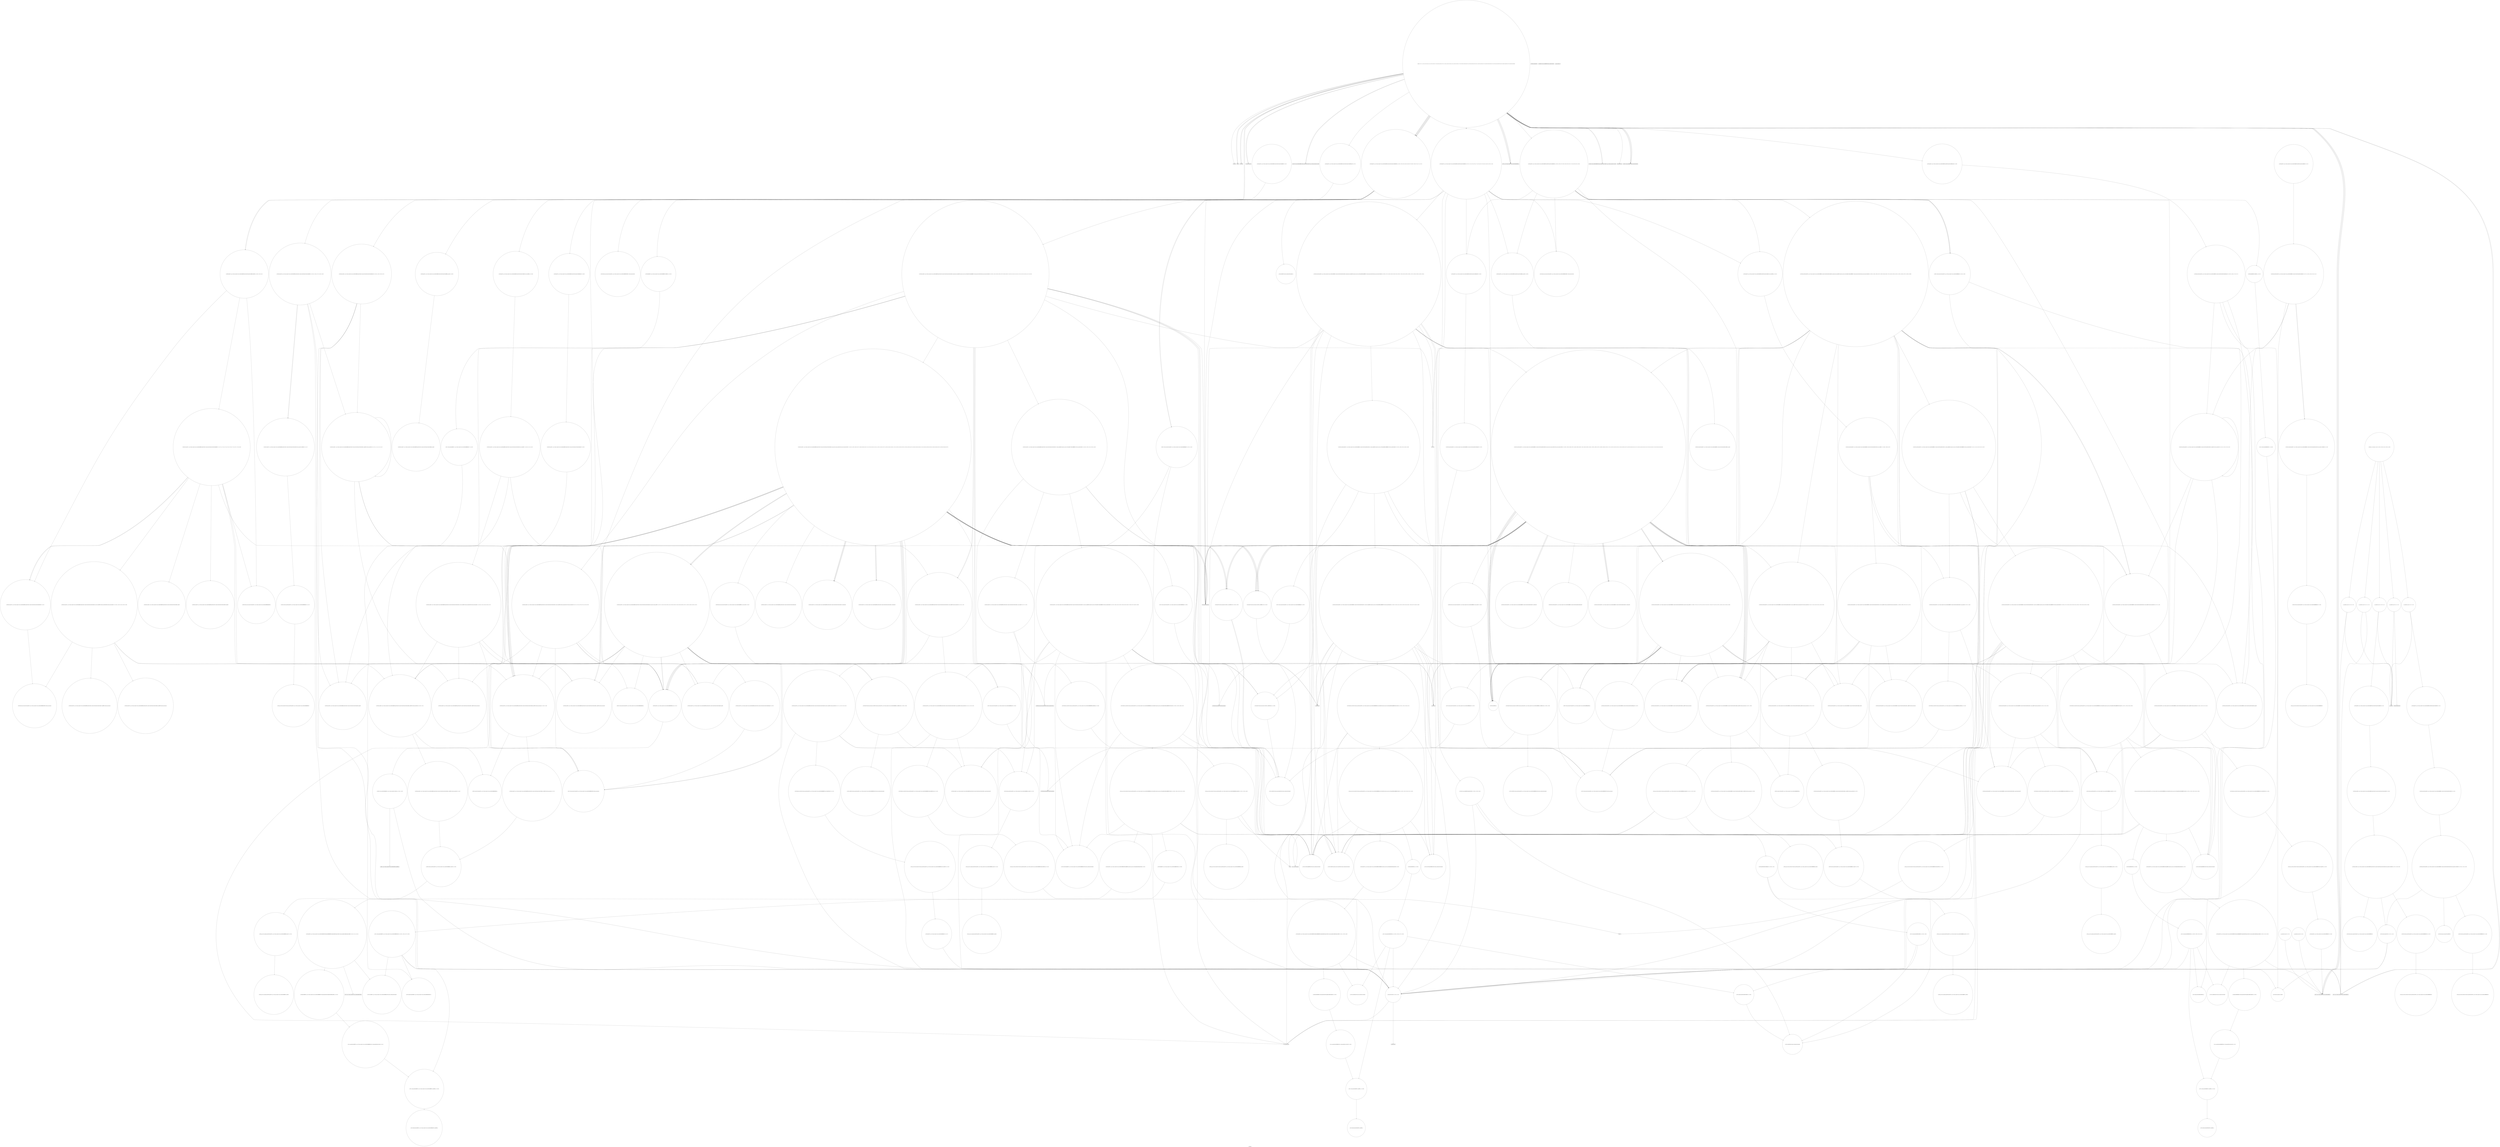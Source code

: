 digraph "Call Graph" {
	label="Call Graph";

	Node0x557a47787910 [shape=record,shape=circle,label="{__cxx_global_var_init|{<s0>1|<s1>2}}"];
	Node0x557a47787910:s0 -> Node0x557a47787990[color=black];
	Node0x557a47787910:s1 -> Node0x557a47c7b120[color=black];
	Node0x557a47c829e0 [shape=record,shape=circle,label="{_ZNSt8_Rb_treeIiSt4pairIKiNSt7__cxx1112basic_stringIcSt11char_traitsIcESaIcEEEESt10_Select1stIS8_ESt4lessIiESaIS8_EE22_M_emplace_hint_uniqueIJRKSt21piecewise_construct_tSt5tupleIJOiEESJ_IJEEEEESt17_Rb_tree_iteratorIS8_ESt23_Rb_tree_const_iteratorIS8_EDpOT_|{<s0>346|<s1>347|<s2>348|<s3>349|<s4>350|<s5>351|<s6>352|<s7>353|<s8>354|<s9>355|<s10>356|<s11>357|<s12>358|<s13>359|<s14>360|<s15>361}}"];
	Node0x557a47c829e0:s0 -> Node0x557a47c80fe0[color=black];
	Node0x557a47c829e0:s1 -> Node0x557a47c7f240[color=black];
	Node0x557a47c829e0:s2 -> Node0x557a47c810e0[color=black];
	Node0x557a47c829e0:s3 -> Node0x557a47c7f1c0[color=black];
	Node0x557a47c829e0:s4 -> Node0x557a47c7c9a0[color=black];
	Node0x557a47c829e0:s5 -> Node0x557a47c82d60[color=black];
	Node0x557a47c829e0:s6 -> Node0x557a47c7f2c0[color=black];
	Node0x557a47c829e0:s7 -> Node0x557a47c7f340[color=black];
	Node0x557a47c829e0:s8 -> Node0x557a47c7c4a0[color=black];
	Node0x557a47c829e0:s9 -> Node0x557a47c7e5c0[color=black];
	Node0x557a47c829e0:s10 -> Node0x557a47c81260[color=black];
	Node0x557a47c829e0:s11 -> Node0x557a47c7e5c0[color=black];
	Node0x557a47c829e0:s12 -> Node0x557a47c82de0[color=black];
	Node0x557a47c829e0:s13 -> Node0x557a47c812e0[color=black];
	Node0x557a47c829e0:s14 -> Node0x557a47c81360[color=black];
	Node0x557a47c829e0:s15 -> Node0x557a47c7c420[color=black];
	Node0x557a47c7c820 [shape=record,shape=circle,label="{_ZNKSt8_Rb_treeINSt7__cxx1112basic_stringIcSt11char_traitsIcESaIcEEESt4pairIKS5_iESt10_Select1stIS8_ESt4lessIS5_ESaIS8_EE6_M_endEv}"];
	Node0x557a47c7b6a0 [shape=record,shape=circle,label="{__cxx_global_var_init.4|{<s0>14|<s1>15}}"];
	Node0x557a47c7b6a0:s0 -> Node0x557a47c7b520[color=black];
	Node0x557a47c7b6a0:s1 -> Node0x557a47c7b120[color=black];
	Node0x557a47c7f0c0 [shape=record,shape=circle,label="{_ZNSt8_Rb_treeIiSt4pairIKiNSt7__cxx1112basic_stringIcSt11char_traitsIcESaIcEEEESt10_Select1stIS8_ESt4lessIiESaIS8_EE3endEv|{<s0>378}}"];
	Node0x557a47c7f0c0:s0 -> Node0x557a47c82de0[color=black];
	Node0x557a47c7cf20 [shape=record,shape=Mrecord,label="{_ZNKSt7__cxx1112basic_stringIcSt11char_traitsIcESaIcEE7compareERKS4_}"];
	Node0x557a47c7bda0 [shape=record,shape=Mrecord,label="{_ZStlsISt11char_traitsIcEERSt13basic_ostreamIcT_ES5_PKc}"];
	Node0x557a47c7f7c0 [shape=record,shape=circle,label="{_ZNSt4pairIKiNSt7__cxx1112basic_stringIcSt11char_traitsIcESaIcEEEEC2IJOiEJEEESt21piecewise_construct_tSt5tupleIJDpT_EESB_IJDpT0_EE|{<s0>454}}"];
	Node0x557a47c7f7c0:s0 -> Node0x557a47c7fb40[color=black];
	Node0x557a47c7d620 [shape=record,shape=circle,label="{_ZNSt8_Rb_treeINSt7__cxx1112basic_stringIcSt11char_traitsIcESaIcEEESt4pairIKS5_iESt10_Select1stIS8_ESt4lessIS5_ESaIS8_EE3endEv|{<s0>228}}"];
	Node0x557a47c7d620:s0 -> Node0x557a47c7d5a0[color=black];
	Node0x557a47c7c4a0 [shape=record,shape=Mrecord,label="{__cxa_begin_catch}"];
	Node0x557a47c7fec0 [shape=record,shape=circle,label="{_ZNSt8_Rb_treeIiSt4pairIKiNSt7__cxx1112basic_stringIcSt11char_traitsIcESaIcEEEESt10_Select1stIS8_ESt4lessIiESaIS8_EE24_M_get_insert_unique_posERS1_|{<s0>469|<s1>470|<s2>471|<s3>472|<s4>473|<s5>474|<s6>475|<s7>476|<s8>477|<s9>478|<s10>479|<s11>480|<s12>481|<s13>482|<s14>483}}"];
	Node0x557a47c7fec0:s0 -> Node0x557a47c7e3c0[color=black];
	Node0x557a47c7fec0:s1 -> Node0x557a47c82ce0[color=black];
	Node0x557a47c7fec0:s2 -> Node0x557a47c82d60[color=black];
	Node0x557a47c7fec0:s3 -> Node0x557a47c828e0[color=black];
	Node0x557a47c7fec0:s4 -> Node0x557a47c7e540[color=black];
	Node0x557a47c7fec0:s5 -> Node0x557a47c7e4c0[color=black];
	Node0x557a47c7fec0:s6 -> Node0x557a47c82de0[color=black];
	Node0x557a47c7fec0:s7 -> Node0x557a47c80140[color=black];
	Node0x557a47c7fec0:s8 -> Node0x557a47c82760[color=black];
	Node0x557a47c7fec0:s9 -> Node0x557a47c801c0[color=black];
	Node0x557a47c7fec0:s10 -> Node0x557a47c7ffc0[color=black];
	Node0x557a47c7fec0:s11 -> Node0x557a47c7fdc0[color=black];
	Node0x557a47c7fec0:s12 -> Node0x557a47c828e0[color=black];
	Node0x557a47c7fec0:s13 -> Node0x557a47c801c0[color=black];
	Node0x557a47c7fec0:s14 -> Node0x557a47c82260[color=black];
	Node0x557a47c81560 [shape=record,shape=circle,label="{_ZN9__gnu_cxx13new_allocatorISt13_Rb_tree_nodeISt4pairIKNSt7__cxx1112basic_stringIcSt11char_traitsIcESaIcEEEiEEE8allocateEmPKv|{<s0>291|<s1>292|<s2>293}}"];
	Node0x557a47c81560:s0 -> Node0x557a47c815e0[color=black];
	Node0x557a47c81560:s1 -> Node0x557a47c81660[color=black];
	Node0x557a47c81560:s2 -> Node0x557a47c816e0[color=black];
	Node0x557a47c7dbc0 [shape=record,shape=circle,label="{_ZN9__gnu_cxx13new_allocatorISt13_Rb_tree_nodeISt4pairIKNSt7__cxx1112basic_stringIcSt11char_traitsIcESaIcEEEiEEE7destroyISA_EEvPT_|{<s0>126}}"];
	Node0x557a47c7dbc0:s0 -> Node0x557a47c7dc40[color=black];
	Node0x557a47c805c0 [shape=record,shape=circle,label="{_ZNSt8_Rb_treeIiSt4pairIKiNSt7__cxx1112basic_stringIcSt11char_traitsIcESaIcEEEESt10_Select1stIS8_ESt4lessIiESaIS8_EE17_M_construct_nodeIJRKSt21piecewise_construct_tSt5tupleIJRS1_EESJ_IJEEEEEvPSt13_Rb_tree_nodeIS8_EDpOT_|{<s0>516|<s1>517|<s2>518|<s3>519|<s4>520|<s5>521|<s6>522|<s7>523|<s8>524|<s9>525|<s10>526}}"];
	Node0x557a47c805c0:s0 -> Node0x557a47c7e7c0[color=black];
	Node0x557a47c805c0:s1 -> Node0x557a47c7e840[color=black];
	Node0x557a47c805c0:s2 -> Node0x557a47c80fe0[color=black];
	Node0x557a47c805c0:s3 -> Node0x557a47c80540[color=black];
	Node0x557a47c805c0:s4 -> Node0x557a47c810e0[color=black];
	Node0x557a47c805c0:s5 -> Node0x557a47c80640[color=black];
	Node0x557a47c805c0:s6 -> Node0x557a47c7c4a0[color=black];
	Node0x557a47c805c0:s7 -> Node0x557a47c7e6c0[color=black];
	Node0x557a47c805c0:s8 -> Node0x557a47c81260[color=black];
	Node0x557a47c805c0:s9 -> Node0x557a47c812e0[color=black];
	Node0x557a47c805c0:s10 -> Node0x557a47c7c420[color=black];
	Node0x557a47c81c60 [shape=record,shape=circle,label="{_ZSt3getILm0EJRKNSt7__cxx1112basic_stringIcSt11char_traitsIcESaIcEEEEERNSt13tuple_elementIXT_ESt5tupleIJDpT0_EEE4typeERSC_|{<s0>313}}"];
	Node0x557a47c81c60:s0 -> Node0x557a47c81d60[color=black];
	Node0x557a47c7e2c0 [shape=record,shape=circle,label="{_ZNSt8_Rb_treeIiSt4pairIKiNSt7__cxx1112basic_stringIcSt11char_traitsIcESaIcEEEESt10_Select1stIS8_ESt4lessIiESaIS8_EED2Ev|{<s0>137|<s1>138|<s2>139|<s3>140|<s4>141}}"];
	Node0x557a47c7e2c0:s0 -> Node0x557a47c7e3c0[color=black];
	Node0x557a47c7e2c0:s1 -> Node0x557a47c7e340[color=black];
	Node0x557a47c7e2c0:s2 -> Node0x557a47c7e440[color=black];
	Node0x557a47c7e2c0:s3 -> Node0x557a47c7e440[color=black];
	Node0x557a47c7e2c0:s4 -> Node0x557a47c7c420[color=black];
	Node0x557a47c80cc0 [shape=record,shape=circle,label="{_GLOBAL__sub_I_culaucon_2_0.cpp|{<s0>549|<s1>550|<s2>551|<s3>552|<s4>553}}"];
	Node0x557a47c80cc0:s0 -> Node0x557a47787910[color=black];
	Node0x557a47c80cc0:s1 -> Node0x557a47c7b1a0[color=black];
	Node0x557a47c80cc0:s2 -> Node0x557a47c7b320[color=black];
	Node0x557a47c80cc0:s3 -> Node0x557a47c7b4a0[color=black];
	Node0x557a47c80cc0:s4 -> Node0x557a47c7b6a0[color=black];
	Node0x557a47c82360 [shape=record,shape=circle,label="{_ZNSt8_Rb_treeINSt7__cxx1112basic_stringIcSt11char_traitsIcESaIcEEESt4pairIKS5_iESt10_Select1stIS8_ESt4lessIS5_ESaIS8_EE5beginEv|{<s0>337}}"];
	Node0x557a47c82360:s0 -> Node0x557a47c7d5a0[color=black];
	Node0x557a47c7e9c0 [shape=record,shape=circle,label="{_ZN9__gnu_cxx16__aligned_membufISt4pairIKiNSt7__cxx1112basic_stringIcSt11char_traitsIcESaIcEEEEE6_M_ptrEv|{<s0>160}}"];
	Node0x557a47c7e9c0:s0 -> Node0x557a47c7ea40[color=black];
	Node0x557a47787990 [shape=record,shape=Mrecord,label="{_ZNSt8ios_base4InitC1Ev}"];
	Node0x557a47c82a60 [shape=record,shape=circle,label="{_ZNSt23_Rb_tree_const_iteratorISt4pairIKiNSt7__cxx1112basic_stringIcSt11char_traitsIcESaIcEEEEEC2ERKSt17_Rb_tree_iteratorIS8_E}"];
	Node0x557a47c7c8a0 [shape=record,shape=circle,label="{_ZNKSt4lessINSt7__cxx1112basic_stringIcSt11char_traitsIcESaIcEEEEclERKS5_S8_|{<s0>187}}"];
	Node0x557a47c7c8a0:s0 -> Node0x557a47c7cea0[color=black];
	Node0x557a47c7b720 [shape=record,shape=circle,label="{__cxx_global_array_dtor.5|{<s0>16}}"];
	Node0x557a47c7b720:s0 -> Node0x557a47c7b620[color=black];
	Node0x557a47c7f140 [shape=record,shape=circle,label="{_ZNKSt8_Rb_treeIiSt4pairIKiNSt7__cxx1112basic_stringIcSt11char_traitsIcESaIcEEEESt10_Select1stIS8_ESt4lessIiESaIS8_EE8key_compEv}"];
	Node0x557a47c7cfa0 [shape=record,shape=circle,label="{_ZNSt8_Rb_treeINSt7__cxx1112basic_stringIcSt11char_traitsIcESaIcEEESt4pairIKS5_iESt10_Select1stIS8_ESt4lessIS5_ESaIS8_EE8_S_valueEPKSt18_Rb_tree_node_base|{<s0>197}}"];
	Node0x557a47c7cfa0:s0 -> Node0x557a47c7cd20[color=black];
	Node0x557a47c7be20 [shape=record,shape=Mrecord,label="{_ZNSolsEi}"];
	Node0x557a47c7f840 [shape=record,shape=circle,label="{_ZNSt11_Tuple_implILm0EJOiEEC2EOS1_|{<s0>455|<s1>456|<s2>457|<s3>458}}"];
	Node0x557a47c7f840:s0 -> Node0x557a47c7f940[color=black];
	Node0x557a47c7f840:s1 -> Node0x557a47c7f8c0[color=black];
	Node0x557a47c7f840:s2 -> Node0x557a47c7f9c0[color=black];
	Node0x557a47c7f840:s3 -> Node0x557a47c7c420[color=black];
	Node0x557a47c7d6a0 [shape=record,shape=circle,label="{_ZNKSt8_Rb_treeINSt7__cxx1112basic_stringIcSt11char_traitsIcESaIcEEESt4pairIKS5_iESt10_Select1stIS8_ESt4lessIS5_ESaIS8_EE8key_compEv}"];
	Node0x557a47c7c520 [shape=record,shape=Mrecord,label="{_ZSt9terminatev}"];
	Node0x557a47c7ff40 [shape=record,shape=circle,label="{_ZNSt8_Rb_treeIiSt4pairIKiNSt7__cxx1112basic_stringIcSt11char_traitsIcESaIcEEEESt10_Select1stIS8_ESt4lessIiESaIS8_EE11_M_leftmostEv}"];
	Node0x557a47c815e0 [shape=record,shape=circle,label="{_ZNK9__gnu_cxx13new_allocatorISt13_Rb_tree_nodeISt4pairIKNSt7__cxx1112basic_stringIcSt11char_traitsIcESaIcEEEiEEE8max_sizeEv}"];
	Node0x557a47c7dc40 [shape=record,shape=circle,label="{_ZNSt4pairIKNSt7__cxx1112basic_stringIcSt11char_traitsIcESaIcEEEiED2Ev|{<s0>127}}"];
	Node0x557a47c7dc40:s0 -> Node0x557a47c7b620[color=black];
	Node0x557a47c80640 [shape=record,shape=circle,label="{_ZNSt16allocator_traitsISaISt13_Rb_tree_nodeISt4pairIKiNSt7__cxx1112basic_stringIcSt11char_traitsIcESaIcEEEEEEE9constructIS9_JRKSt21piecewise_construct_tSt5tupleIJRS2_EESH_IJEEEEEvRSB_PT_DpOT0_|{<s0>527|<s1>528|<s2>529|<s3>530}}"];
	Node0x557a47c80640:s0 -> Node0x557a47c80fe0[color=black];
	Node0x557a47c80640:s1 -> Node0x557a47c80540[color=black];
	Node0x557a47c80640:s2 -> Node0x557a47c810e0[color=black];
	Node0x557a47c80640:s3 -> Node0x557a47c806c0[color=black];
	Node0x557a47c81ce0 [shape=record,shape=Mrecord,label="{_ZNSt7__cxx1112basic_stringIcSt11char_traitsIcESaIcEEC1ERKS4_}"];
	Node0x557a47c7e340 [shape=record,shape=circle,label="{_ZNSt8_Rb_treeIiSt4pairIKiNSt7__cxx1112basic_stringIcSt11char_traitsIcESaIcEEEESt10_Select1stIS8_ESt4lessIiESaIS8_EE8_M_eraseEPSt13_Rb_tree_nodeIS8_E|{<s0>142|<s1>143|<s2>144|<s3>145}}"];
	Node0x557a47c7e340:s0 -> Node0x557a47c7e4c0[color=black];
	Node0x557a47c7e340:s1 -> Node0x557a47c7e340[color=black];
	Node0x557a47c7e340:s2 -> Node0x557a47c7e540[color=black];
	Node0x557a47c7e340:s3 -> Node0x557a47c7e5c0[color=black];
	Node0x557a47c823e0 [shape=record,shape=circle,label="{_ZNSt4pairIPSt18_Rb_tree_node_baseS1_EC2IRPSt13_Rb_tree_nodeIS_IKNSt7__cxx1112basic_stringIcSt11char_traitsIcESaIcEEEiEERS1_Lb1EEEOT_OT0_|{<s0>338|<s1>339}}"];
	Node0x557a47c823e0:s0 -> Node0x557a47c82460[color=black];
	Node0x557a47c823e0:s1 -> Node0x557a47c822e0[color=black];
	Node0x557a47c7ea40 [shape=record,shape=circle,label="{_ZN9__gnu_cxx16__aligned_membufISt4pairIKiNSt7__cxx1112basic_stringIcSt11char_traitsIcESaIcEEEEE7_M_addrEv}"];
	Node0x557a47c7b0a0 [shape=record,shape=Mrecord,label="{_ZNSt8ios_base4InitD1Ev}"];
	Node0x557a47c82ae0 [shape=record,shape=circle,label="{_ZSt16forward_as_tupleIJiEESt5tupleIJDpOT_EES3_|{<s0>362|<s1>363|<s2>364}}"];
	Node0x557a47c82ae0:s0 -> Node0x557a47c7fac0[color=black];
	Node0x557a47c82ae0:s1 -> Node0x557a47c802c0[color=black];
	Node0x557a47c82ae0:s2 -> Node0x557a47c7c420[color=black];
	Node0x557a47c7c920 [shape=record,shape=circle,label="{_ZNSt8_Rb_treeINSt7__cxx1112basic_stringIcSt11char_traitsIcESaIcEEESt4pairIKS5_iESt10_Select1stIS8_ESt4lessIS5_ESaIS8_EE6_S_keyEPKSt18_Rb_tree_node_base|{<s0>188|<s1>189}}"];
	Node0x557a47c7c920:s0 -> Node0x557a47c7cfa0[color=black];
	Node0x557a47c7c920:s1 -> Node0x557a47c7cc20[color=black];
	Node0x557a47c7b7a0 [shape=record,shape=circle,label="{main|{<s0>17|<s1>18|<s2>19|<s3>20|<s4>21|<s5>22|<s6>23|<s7>24|<s8>25|<s9>26|<s10>27|<s11>28|<s12>29|<s13>30|<s14>31|<s15>32|<s16>33|<s17>34|<s18>35|<s19>36|<s20>37|<s21>38|<s22>39|<s23>40|<s24>41|<s25>42|<s26>43|<s27>44|<s28>45|<s29>46|<s30>47|<s31>48|<s32>49|<s33>50|<s34>51|<s35>52|<s36>53|<s37>54|<s38>55|<s39>56}}"];
	Node0x557a47c7b7a0:s0 -> Node0x557a47c7b820[color=black];
	Node0x557a47c7b7a0:s1 -> Node0x557a47c7b820[color=black];
	Node0x557a47c7b7a0:s2 -> Node0x557a47c7b8a0[color=black];
	Node0x557a47c7b7a0:s3 -> Node0x557a47c7b920[color=black];
	Node0x557a47c7b7a0:s4 -> Node0x557a47c7b9a0[color=black];
	Node0x557a47c7b7a0:s5 -> Node0x557a47c7ba20[color=black];
	Node0x557a47c7b7a0:s6 -> Node0x557a47c7ba20[color=black];
	Node0x557a47c7b7a0:s7 -> Node0x557a47c7b8a0[color=black];
	Node0x557a47c7b7a0:s8 -> Node0x557a47c7b520[color=black];
	Node0x557a47c7b7a0:s9 -> Node0x557a47c7b520[color=black];
	Node0x557a47c7b7a0:s10 -> Node0x557a47c7baa0[color=black];
	Node0x557a47c7b7a0:s11 -> Node0x557a47c7baa0[color=black];
	Node0x557a47c7b7a0:s12 -> Node0x557a47c7bba0[color=black];
	Node0x557a47c7b7a0:s13 -> Node0x557a47c7bc20[color=black];
	Node0x557a47c7b7a0:s14 -> Node0x557a47c7bca0[color=black];
	Node0x557a47c7b7a0:s15 -> Node0x557a47c7bd20[color=black];
	Node0x557a47c7b7a0:s16 -> Node0x557a47c7b620[color=black];
	Node0x557a47c7b7a0:s17 -> Node0x557a47c7b620[color=black];
	Node0x557a47c7b7a0:s18 -> Node0x557a47c7bba0[color=black];
	Node0x557a47c7b7a0:s19 -> Node0x557a47c7bc20[color=black];
	Node0x557a47c7b7a0:s20 -> Node0x557a47c7bca0[color=black];
	Node0x557a47c7b7a0:s21 -> Node0x557a47c7bd20[color=black];
	Node0x557a47c7b7a0:s22 -> Node0x557a47c7bc20[color=black];
	Node0x557a47c7b7a0:s23 -> Node0x557a47c7bc20[color=black];
	Node0x557a47c7b7a0:s24 -> Node0x557a47c7bc20[color=black];
	Node0x557a47c7b7a0:s25 -> Node0x557a47c7bd20[color=black];
	Node0x557a47c7b7a0:s26 -> Node0x557a47c7bc20[color=black];
	Node0x557a47c7b7a0:s27 -> Node0x557a47c7bd20[color=black];
	Node0x557a47c7b7a0:s28 -> Node0x557a47c7b620[color=black];
	Node0x557a47c7b7a0:s29 -> Node0x557a47c7b620[color=black];
	Node0x557a47c7b7a0:s30 -> Node0x557a47c7bda0[color=black];
	Node0x557a47c7b7a0:s31 -> Node0x557a47c7be20[color=black];
	Node0x557a47c7b7a0:s32 -> Node0x557a47c7bda0[color=black];
	Node0x557a47c7b7a0:s33 -> Node0x557a47c7bf20[color=black];
	Node0x557a47c7b7a0:s34 -> Node0x557a47c7bea0[color=black];
	Node0x557a47c7b7a0:s35 -> Node0x557a47c7bda0[color=black];
	Node0x557a47c7b7a0:s36 -> Node0x557a47c7bea0[color=black];
	Node0x557a47c7b7a0:s37 -> Node0x557a47c7bda0[color=black];
	Node0x557a47c7b7a0:s38 -> Node0x557a47c7bc20[color=black];
	Node0x557a47c7b7a0:s39 -> Node0x557a47c7bfa0[color=black];
	Node0x557a47c7f1c0 [shape=record,shape=circle,label="{_ZNSt8_Rb_treeIiSt4pairIKiNSt7__cxx1112basic_stringIcSt11char_traitsIcESaIcEEEESt10_Select1stIS8_ESt4lessIiESaIS8_EE14_M_create_nodeIJRKSt21piecewise_construct_tSt5tupleIJOiEESJ_IJEEEEEPSt13_Rb_tree_nodeIS8_EDpOT_|{<s0>379|<s1>380|<s2>381|<s3>382|<s4>383}}"];
	Node0x557a47c7f1c0:s0 -> Node0x557a47c7f3c0[color=black];
	Node0x557a47c7f1c0:s1 -> Node0x557a47c80fe0[color=black];
	Node0x557a47c7f1c0:s2 -> Node0x557a47c7f240[color=black];
	Node0x557a47c7f1c0:s3 -> Node0x557a47c810e0[color=black];
	Node0x557a47c7f1c0:s4 -> Node0x557a47c7f440[color=black];
	Node0x557a47c7d020 [shape=record,shape=circle,label="{_ZNSt3mapINSt7__cxx1112basic_stringIcSt11char_traitsIcESaIcEEEiSt4lessIS5_ESaISt4pairIKS5_iEEE11lower_boundERS9_|{<s0>198}}"];
	Node0x557a47c7d020:s0 -> Node0x557a47c7d420[color=black];
	Node0x557a47c7bea0 [shape=record,shape=Mrecord,label="{_ZStlsIcSt11char_traitsIcESaIcEERSt13basic_ostreamIT_T0_ES7_RKNSt7__cxx1112basic_stringIS4_S5_T1_EE}"];
	Node0x557a47c7f8c0 [shape=record,shape=circle,label="{_ZSt7forwardIOiEOT_RNSt16remove_referenceIS1_E4typeE}"];
	Node0x557a47c7d720 [shape=record,shape=circle,label="{_ZNSt8_Rb_treeINSt7__cxx1112basic_stringIcSt11char_traitsIcESaIcEEESt4pairIKS5_iESt10_Select1stIS8_ESt4lessIS5_ESaIS8_EE14_M_create_nodeIJRKSt21piecewise_construct_tSt5tupleIJRS7_EESJ_IJEEEEEPSt13_Rb_tree_nodeIS8_EDpOT_|{<s0>229|<s1>230|<s2>231|<s3>232|<s4>233}}"];
	Node0x557a47c7d720:s0 -> Node0x557a47c813e0[color=black];
	Node0x557a47c7d720:s1 -> Node0x557a47c80fe0[color=black];
	Node0x557a47c7d720:s2 -> Node0x557a47c81060[color=black];
	Node0x557a47c7d720:s3 -> Node0x557a47c810e0[color=black];
	Node0x557a47c7d720:s4 -> Node0x557a47c81460[color=black];
	Node0x557a47c7c5a0 [shape=record,shape=circle,label="{_ZNSt8_Rb_treeINSt7__cxx1112basic_stringIcSt11char_traitsIcESaIcEEESt4pairIKS5_iESt10_Select1stIS8_ESt4lessIS5_ESaIS8_EED2Ev|{<s0>105|<s1>106|<s2>107|<s3>108|<s4>109}}"];
	Node0x557a47c7c5a0:s0 -> Node0x557a47c7c6a0[color=black];
	Node0x557a47c7c5a0:s1 -> Node0x557a47c7c620[color=black];
	Node0x557a47c7c5a0:s2 -> Node0x557a47c7c720[color=black];
	Node0x557a47c7c5a0:s3 -> Node0x557a47c7c720[color=black];
	Node0x557a47c7c5a0:s4 -> Node0x557a47c7c420[color=black];
	Node0x557a47c7ffc0 [shape=record,shape=circle,label="{_ZNSt17_Rb_tree_iteratorISt4pairIKiNSt7__cxx1112basic_stringIcSt11char_traitsIcESaIcEEEEEmmEv|{<s0>484}}"];
	Node0x557a47c7ffc0:s0 -> Node0x557a47c824e0[color=black];
	Node0x557a47c81660 [shape=record,shape=Mrecord,label="{_ZSt17__throw_bad_allocv}"];
	Node0x557a47c7dcc0 [shape=record,shape=circle,label="{_ZN9__gnu_cxx16__aligned_membufISt4pairIKNSt7__cxx1112basic_stringIcSt11char_traitsIcESaIcEEEiEE6_M_ptrEv|{<s0>128}}"];
	Node0x557a47c7dcc0:s0 -> Node0x557a47c7dd40[color=black];
	Node0x557a47c806c0 [shape=record,shape=circle,label="{_ZN9__gnu_cxx13new_allocatorISt13_Rb_tree_nodeISt4pairIKiNSt7__cxx1112basic_stringIcSt11char_traitsIcESaIcEEEEEE9constructISA_JRKSt21piecewise_construct_tSt5tupleIJRS3_EESH_IJEEEEEvPT_DpOT0_|{<s0>531|<s1>532|<s2>533|<s3>534|<s4>535}}"];
	Node0x557a47c806c0:s0 -> Node0x557a47c80fe0[color=black];
	Node0x557a47c806c0:s1 -> Node0x557a47c80540[color=black];
	Node0x557a47c806c0:s2 -> Node0x557a47c80740[color=black];
	Node0x557a47c806c0:s3 -> Node0x557a47c810e0[color=black];
	Node0x557a47c806c0:s4 -> Node0x557a47c807c0[color=black];
	Node0x557a47c81d60 [shape=record,shape=circle,label="{_ZSt12__get_helperILm0ERKNSt7__cxx1112basic_stringIcSt11char_traitsIcESaIcEEEJEERT0_RSt11_Tuple_implIXT_EJS8_DpT1_EE|{<s0>314}}"];
	Node0x557a47c81d60:s0 -> Node0x557a47c81a60[color=black];
	Node0x557a47c7e3c0 [shape=record,shape=circle,label="{_ZNSt8_Rb_treeIiSt4pairIKiNSt7__cxx1112basic_stringIcSt11char_traitsIcESaIcEEEESt10_Select1stIS8_ESt4lessIiESaIS8_EE8_M_beginEv}"];
	Node0x557a47c82460 [shape=record,shape=circle,label="{_ZSt7forwardIRPSt13_Rb_tree_nodeISt4pairIKNSt7__cxx1112basic_stringIcSt11char_traitsIcESaIcEEEiEEEOT_RNSt16remove_referenceISD_E4typeE}"];
	Node0x557a47c7eac0 [shape=record,shape=circle,label="{_ZNSt16allocator_traitsISaISt13_Rb_tree_nodeISt4pairIKiNSt7__cxx1112basic_stringIcSt11char_traitsIcESaIcEEEEEEE10deallocateERSB_PSA_m|{<s0>161}}"];
	Node0x557a47c7eac0:s0 -> Node0x557a47c7eb40[color=black];
	Node0x557a47c7b120 [shape=record,shape=Mrecord,label="{__cxa_atexit}"];
	Node0x557a47c82b60 [shape=record,shape=circle,label="{_ZSt4moveIRiEONSt16remove_referenceIT_E4typeEOS2_}"];
	Node0x557a47c7c9a0 [shape=record,shape=Mrecord,label="{llvm.memcpy.p0i8.p0i8.i64}"];
	Node0x557a47c7b820 [shape=record,shape=Mrecord,label="{freopen}"];
	Node0x557a47c7f240 [shape=record,shape=circle,label="{_ZSt7forwardISt5tupleIJOiEEEOT_RNSt16remove_referenceIS3_E4typeE}"];
	Node0x557a47c7d0a0 [shape=record,shape=circle,label="{_ZNKSt17_Rb_tree_iteratorISt4pairIKNSt7__cxx1112basic_stringIcSt11char_traitsIcESaIcEEEiEEeqERKS9_}"];
	Node0x557a47c7bf20 [shape=record,shape=circle,label="{_ZNSt3mapIiNSt7__cxx1112basic_stringIcSt11char_traitsIcESaIcEEESt4lessIiESaISt4pairIKiS5_EEEixERS9_|{<s0>85|<s1>86|<s2>87|<s3>88|<s4>89|<s5>90|<s6>91|<s7>92|<s8>93|<s9>94|<s10>95}}"];
	Node0x557a47c7bf20:s0 -> Node0x557a47c826e0[color=black];
	Node0x557a47c7bf20:s1 -> Node0x557a47c827e0[color=black];
	Node0x557a47c7bf20:s2 -> Node0x557a47c82760[color=black];
	Node0x557a47c7bf20:s3 -> Node0x557a47c82860[color=black];
	Node0x557a47c7bf20:s4 -> Node0x557a47c82960[color=black];
	Node0x557a47c7bf20:s5 -> Node0x557a47c828e0[color=black];
	Node0x557a47c7bf20:s6 -> Node0x557a47c82a60[color=black];
	Node0x557a47c7bf20:s7 -> Node0x557a47c80440[color=black];
	Node0x557a47c7bf20:s8 -> Node0x557a47c803c0[color=black];
	Node0x557a47c7bf20:s9 -> Node0x557a47c7c9a0[color=black];
	Node0x557a47c7bf20:s10 -> Node0x557a47c82960[color=black];
	Node0x557a47c7f940 [shape=record,shape=circle,label="{_ZNSt11_Tuple_implILm0EJOiEE7_M_headERS1_|{<s0>459}}"];
	Node0x557a47c7f940:s0 -> Node0x557a47c7fa40[color=black];
	Node0x557a47c80fe0 [shape=record,shape=circle,label="{_ZSt7forwardIRKSt21piecewise_construct_tEOT_RNSt16remove_referenceIS3_E4typeE}"];
	Node0x557a47c7c620 [shape=record,shape=circle,label="{_ZNSt8_Rb_treeINSt7__cxx1112basic_stringIcSt11char_traitsIcESaIcEEESt4pairIKS5_iESt10_Select1stIS8_ESt4lessIS5_ESaIS8_EE8_M_eraseEPSt13_Rb_tree_nodeIS8_E|{<s0>110|<s1>111|<s2>112|<s3>113}}"];
	Node0x557a47c7c620:s0 -> Node0x557a47c7d7c0[color=black];
	Node0x557a47c7c620:s1 -> Node0x557a47c7c620[color=black];
	Node0x557a47c7c620:s2 -> Node0x557a47c7d840[color=black];
	Node0x557a47c7c620:s3 -> Node0x557a47c7d8c0[color=black];
	Node0x557a47c80040 [shape=record,shape=circle,label="{_ZNSt17_Rb_tree_iteratorISt4pairIKiNSt7__cxx1112basic_stringIcSt11char_traitsIcESaIcEEEEEppEv|{<s0>485}}"];
	Node0x557a47c80040:s0 -> Node0x557a47c82560[color=black];
	Node0x557a47c816e0 [shape=record,shape=Mrecord,label="{_Znwm}"];
	Node0x557a47c7dd40 [shape=record,shape=circle,label="{_ZN9__gnu_cxx16__aligned_membufISt4pairIKNSt7__cxx1112basic_stringIcSt11char_traitsIcESaIcEEEiEE7_M_addrEv}"];
	Node0x557a47c80740 [shape=record,shape=circle,label="{_ZNSt5tupleIJRKiEEC2EOS2_|{<s0>536}}"];
	Node0x557a47c80740:s0 -> Node0x557a47c80840[color=black];
	Node0x557a47c81de0 [shape=record,shape=circle,label="{_ZNKSt23_Rb_tree_const_iteratorISt4pairIKNSt7__cxx1112basic_stringIcSt11char_traitsIcESaIcEEEiEE13_M_const_castEv|{<s0>315}}"];
	Node0x557a47c81de0:s0 -> Node0x557a47c7d5a0[color=black];
	Node0x557a47c7e440 [shape=record,shape=circle,label="{_ZNSt8_Rb_treeIiSt4pairIKiNSt7__cxx1112basic_stringIcSt11char_traitsIcESaIcEEEESt10_Select1stIS8_ESt4lessIiESaIS8_EE13_Rb_tree_implISC_Lb1EED2Ev|{<s0>146}}"];
	Node0x557a47c7e440:s0 -> Node0x557a47c7ebc0[color=black];
	Node0x557a47c824e0 [shape=record,shape=Mrecord,label="{_ZSt18_Rb_tree_decrementPSt18_Rb_tree_node_base}"];
	Node0x557a47c7eb40 [shape=record,shape=circle,label="{_ZN9__gnu_cxx13new_allocatorISt13_Rb_tree_nodeISt4pairIKiNSt7__cxx1112basic_stringIcSt11char_traitsIcESaIcEEEEEE10deallocateEPSB_m|{<s0>162}}"];
	Node0x557a47c7eb40:s0 -> Node0x557a47c7dec0[color=black];
	Node0x557a47c7b1a0 [shape=record,shape=circle,label="{__cxx_global_var_init.1|{<s0>3|<s1>4}}"];
	Node0x557a47c7b1a0:s0 -> Node0x557a47c7b220[color=black];
	Node0x557a47c7b1a0:s1 -> Node0x557a47c7b120[color=black];
	Node0x557a47c82be0 [shape=record,shape=circle,label="{_ZNSt8_Rb_treeIiSt4pairIKiNSt7__cxx1112basic_stringIcSt11char_traitsIcESaIcEEEESt10_Select1stIS8_ESt4lessIiESaIS8_EE11lower_boundERS1_|{<s0>365|<s1>366|<s2>367}}"];
	Node0x557a47c82be0:s0 -> Node0x557a47c7e3c0[color=black];
	Node0x557a47c82be0:s1 -> Node0x557a47c82ce0[color=black];
	Node0x557a47c82be0:s2 -> Node0x557a47c82c60[color=black];
	Node0x557a47c7ca20 [shape=record,shape=circle,label="{_ZNSt8_Rb_treeINSt7__cxx1112basic_stringIcSt11char_traitsIcESaIcEEESt4pairIKS5_iESt10_Select1stIS8_ESt4lessIS5_ESaIS8_EE6_S_keyEPKSt13_Rb_tree_nodeIS8_E|{<s0>190|<s1>191}}"];
	Node0x557a47c7ca20:s0 -> Node0x557a47c7cca0[color=black];
	Node0x557a47c7ca20:s1 -> Node0x557a47c7cc20[color=black];
	Node0x557a47c7b8a0 [shape=record,shape=Mrecord,label="{_ZNSirsERi}"];
	Node0x557a47c7f2c0 [shape=record,shape=circle,label="{_ZNSt8_Rb_treeIiSt4pairIKiNSt7__cxx1112basic_stringIcSt11char_traitsIcESaIcEEEESt10_Select1stIS8_ESt4lessIiESaIS8_EE29_M_get_insert_hint_unique_posESt23_Rb_tree_const_iteratorIS8_ERS1_|{<s0>384|<s1>385|<s2>386|<s3>387|<s4>388|<s5>389|<s6>390|<s7>391|<s8>392|<s9>393|<s10>394|<s11>395|<s12>396|<s13>397|<s14>398|<s15>399|<s16>400|<s17>401|<s18>402|<s19>403|<s20>404|<s21>405|<s22>406|<s23>407|<s24>408|<s25>409|<s26>410|<s27>411|<s28>412|<s29>413|<s30>414|<s31>415|<s32>416|<s33>417|<s34>418|<s35>419|<s36>420}}"];
	Node0x557a47c7f2c0:s0 -> Node0x557a47c7fcc0[color=black];
	Node0x557a47c7f2c0:s1 -> Node0x557a47c82ce0[color=black];
	Node0x557a47c7f2c0:s2 -> Node0x557a47c7fd40[color=black];
	Node0x557a47c7f2c0:s3 -> Node0x557a47c7fe40[color=black];
	Node0x557a47c7f2c0:s4 -> Node0x557a47c7fdc0[color=black];
	Node0x557a47c7f2c0:s5 -> Node0x557a47c828e0[color=black];
	Node0x557a47c7f2c0:s6 -> Node0x557a47c7fe40[color=black];
	Node0x557a47c7f2c0:s7 -> Node0x557a47c81f60[color=black];
	Node0x557a47c7f2c0:s8 -> Node0x557a47c7fec0[color=black];
	Node0x557a47c7f2c0:s9 -> Node0x557a47c7fdc0[color=black];
	Node0x557a47c7f2c0:s10 -> Node0x557a47c828e0[color=black];
	Node0x557a47c7f2c0:s11 -> Node0x557a47c7c9a0[color=black];
	Node0x557a47c7f2c0:s12 -> Node0x557a47c7ff40[color=black];
	Node0x557a47c7f2c0:s13 -> Node0x557a47c7ff40[color=black];
	Node0x557a47c7f2c0:s14 -> Node0x557a47c7ff40[color=black];
	Node0x557a47c7f2c0:s15 -> Node0x557a47c820e0[color=black];
	Node0x557a47c7f2c0:s16 -> Node0x557a47c7ffc0[color=black];
	Node0x557a47c7f2c0:s17 -> Node0x557a47c7fdc0[color=black];
	Node0x557a47c7f2c0:s18 -> Node0x557a47c828e0[color=black];
	Node0x557a47c7f2c0:s19 -> Node0x557a47c7e4c0[color=black];
	Node0x557a47c7f2c0:s20 -> Node0x557a47c81f60[color=black];
	Node0x557a47c7f2c0:s21 -> Node0x557a47c820e0[color=black];
	Node0x557a47c7f2c0:s22 -> Node0x557a47c7fec0[color=black];
	Node0x557a47c7f2c0:s23 -> Node0x557a47c7fdc0[color=black];
	Node0x557a47c7f2c0:s24 -> Node0x557a47c828e0[color=black];
	Node0x557a47c7f2c0:s25 -> Node0x557a47c7c9a0[color=black];
	Node0x557a47c7f2c0:s26 -> Node0x557a47c7fe40[color=black];
	Node0x557a47c7f2c0:s27 -> Node0x557a47c7fe40[color=black];
	Node0x557a47c7f2c0:s28 -> Node0x557a47c81f60[color=black];
	Node0x557a47c7f2c0:s29 -> Node0x557a47c80040[color=black];
	Node0x557a47c7f2c0:s30 -> Node0x557a47c7fdc0[color=black];
	Node0x557a47c7f2c0:s31 -> Node0x557a47c828e0[color=black];
	Node0x557a47c7f2c0:s32 -> Node0x557a47c7e4c0[color=black];
	Node0x557a47c7f2c0:s33 -> Node0x557a47c81f60[color=black];
	Node0x557a47c7f2c0:s34 -> Node0x557a47c820e0[color=black];
	Node0x557a47c7f2c0:s35 -> Node0x557a47c7fec0[color=black];
	Node0x557a47c7f2c0:s36 -> Node0x557a47c82260[color=black];
	Node0x557a47c7d120 [shape=record,shape=circle,label="{_ZNSt3mapINSt7__cxx1112basic_stringIcSt11char_traitsIcESaIcEEEiSt4lessIS5_ESaISt4pairIKS5_iEEE3endEv|{<s0>199}}"];
	Node0x557a47c7d120:s0 -> Node0x557a47c7d620[color=black];
	Node0x557a47c7bfa0 [shape=record,shape=Mrecord,label="{_ZNSolsEPFRSoS_E}"];
	Node0x557a47c7f9c0 [shape=record,shape=circle,label="{_ZNSt10_Head_baseILm0EOiLb0EEC2IiEEOT_|{<s0>460}}"];
	Node0x557a47c7f9c0:s0 -> Node0x557a47c7fac0[color=black];
	Node0x557a47c81060 [shape=record,shape=circle,label="{_ZSt7forwardISt5tupleIJRKNSt7__cxx1112basic_stringIcSt11char_traitsIcESaIcEEEEEEOT_RNSt16remove_referenceISA_E4typeE}"];
	Node0x557a47c7c6a0 [shape=record,shape=circle,label="{_ZNSt8_Rb_treeINSt7__cxx1112basic_stringIcSt11char_traitsIcESaIcEEESt4pairIKS5_iESt10_Select1stIS8_ESt4lessIS5_ESaIS8_EE8_M_beginEv}"];
	Node0x557a47c800c0 [shape=record,shape=circle,label="{_ZNSt8_Rb_treeIiSt4pairIKiNSt7__cxx1112basic_stringIcSt11char_traitsIcESaIcEEEESt10_Select1stIS8_ESt4lessIiESaIS8_EE8_S_valueEPKSt18_Rb_tree_node_base|{<s0>486}}"];
	Node0x557a47c800c0:s0 -> Node0x557a47c82f60[color=black];
	Node0x557a47c81760 [shape=record,shape=circle,label="{_ZNSt16allocator_traitsISaISt13_Rb_tree_nodeISt4pairIKNSt7__cxx1112basic_stringIcSt11char_traitsIcESaIcEEEiEEEE9constructIS9_JRKSt21piecewise_construct_tSt5tupleIJRS8_EESH_IJEEEEEvRSB_PT_DpOT0_|{<s0>294|<s1>295|<s2>296|<s3>297}}"];
	Node0x557a47c81760:s0 -> Node0x557a47c80fe0[color=black];
	Node0x557a47c81760:s1 -> Node0x557a47c81060[color=black];
	Node0x557a47c81760:s2 -> Node0x557a47c810e0[color=black];
	Node0x557a47c81760:s3 -> Node0x557a47c817e0[color=black];
	Node0x557a47c7ddc0 [shape=record,shape=circle,label="{_ZNSt16allocator_traitsISaISt13_Rb_tree_nodeISt4pairIKNSt7__cxx1112basic_stringIcSt11char_traitsIcESaIcEEEiEEEE10deallocateERSB_PSA_m|{<s0>129}}"];
	Node0x557a47c7ddc0:s0 -> Node0x557a47c7de40[color=black];
	Node0x557a47c807c0 [shape=record,shape=circle,label="{_ZNSt4pairIKiNSt7__cxx1112basic_stringIcSt11char_traitsIcESaIcEEEEC2IJRS0_EJEEESt21piecewise_construct_tSt5tupleIJDpT_EESB_IJDpT0_EE|{<s0>537}}"];
	Node0x557a47c807c0:s0 -> Node0x557a47c80ac0[color=black];
	Node0x557a47c81e60 [shape=record,shape=circle,label="{_ZNKSt8_Rb_treeINSt7__cxx1112basic_stringIcSt11char_traitsIcESaIcEEESt4pairIKS5_iESt10_Select1stIS8_ESt4lessIS5_ESaIS8_EE4sizeEv}"];
	Node0x557a47c7e4c0 [shape=record,shape=circle,label="{_ZNSt8_Rb_treeIiSt4pairIKiNSt7__cxx1112basic_stringIcSt11char_traitsIcESaIcEEEESt10_Select1stIS8_ESt4lessIiESaIS8_EE8_S_rightEPSt18_Rb_tree_node_base}"];
	Node0x557a47c82560 [shape=record,shape=Mrecord,label="{_ZSt18_Rb_tree_incrementPSt18_Rb_tree_node_base}"];
	Node0x557a47c7ebc0 [shape=record,shape=circle,label="{_ZNSaISt13_Rb_tree_nodeISt4pairIKiNSt7__cxx1112basic_stringIcSt11char_traitsIcESaIcEEEEEED2Ev|{<s0>163}}"];
	Node0x557a47c7ebc0:s0 -> Node0x557a47c7ec40[color=black];
	Node0x557a47c7b220 [shape=record,shape=circle,label="{_ZNSt3mapINSt7__cxx1112basic_stringIcSt11char_traitsIcESaIcEEEiSt4lessIS5_ESaISt4pairIKS5_iEEEC2Ev|{<s0>5}}"];
	Node0x557a47c7b220:s0 -> Node0x557a47c7c0a0[color=black];
	Node0x557a47c82c60 [shape=record,shape=circle,label="{_ZNSt8_Rb_treeIiSt4pairIKiNSt7__cxx1112basic_stringIcSt11char_traitsIcESaIcEEEESt10_Select1stIS8_ESt4lessIiESaIS8_EE14_M_lower_boundEPSt13_Rb_tree_nodeIS8_EPSt18_Rb_tree_node_baseRS1_|{<s0>368|<s1>369|<s2>370|<s3>371|<s4>372}}"];
	Node0x557a47c82c60:s0 -> Node0x557a47c82d60[color=black];
	Node0x557a47c82c60:s1 -> Node0x557a47c828e0[color=black];
	Node0x557a47c82c60:s2 -> Node0x557a47c7e540[color=black];
	Node0x557a47c82c60:s3 -> Node0x557a47c7e4c0[color=black];
	Node0x557a47c82c60:s4 -> Node0x557a47c82de0[color=black];
	Node0x557a47c7caa0 [shape=record,shape=circle,label="{_ZNSt8_Rb_treeINSt7__cxx1112basic_stringIcSt11char_traitsIcESaIcEEESt4pairIKS5_iESt10_Select1stIS8_ESt4lessIS5_ESaIS8_EE7_S_leftEPKSt18_Rb_tree_node_base}"];
	Node0x557a47c7b920 [shape=record,shape=circle,label="{_ZNSt3mapINSt7__cxx1112basic_stringIcSt11char_traitsIcESaIcEEEiSt4lessIS5_ESaISt4pairIKS5_iEEE5clearEv|{<s0>57}}"];
	Node0x557a47c7b920:s0 -> Node0x557a47c7ecc0[color=black];
	Node0x557a47c7f340 [shape=record,shape=circle,label="{_ZNSt8_Rb_treeIiSt4pairIKiNSt7__cxx1112basic_stringIcSt11char_traitsIcESaIcEEEESt10_Select1stIS8_ESt4lessIiESaIS8_EE14_M_insert_nodeEPSt18_Rb_tree_node_baseSG_PSt13_Rb_tree_nodeIS8_E|{<s0>421|<s1>422|<s2>423|<s3>424|<s4>425|<s5>426}}"];
	Node0x557a47c7f340:s0 -> Node0x557a47c82ce0[color=black];
	Node0x557a47c7f340:s1 -> Node0x557a47c82d60[color=black];
	Node0x557a47c7f340:s2 -> Node0x557a47c7fdc0[color=black];
	Node0x557a47c7f340:s3 -> Node0x557a47c828e0[color=black];
	Node0x557a47c7f340:s4 -> Node0x557a47c825e0[color=black];
	Node0x557a47c7f340:s5 -> Node0x557a47c82de0[color=black];
	Node0x557a47c7d1a0 [shape=record,shape=circle,label="{_ZNKSt3mapINSt7__cxx1112basic_stringIcSt11char_traitsIcESaIcEEEiSt4lessIS5_ESaISt4pairIKS5_iEEE8key_compEv|{<s0>200}}"];
	Node0x557a47c7d1a0:s0 -> Node0x557a47c7d6a0[color=black];
	Node0x557a47c7c020 [shape=record,shape=Mrecord,label="{_ZSt4endlIcSt11char_traitsIcEERSt13basic_ostreamIT_T0_ES6_}"];
	Node0x557a47c7fa40 [shape=record,shape=circle,label="{_ZNSt10_Head_baseILm0EOiLb0EE7_M_headERS1_}"];
	Node0x557a47c810e0 [shape=record,shape=circle,label="{_ZSt7forwardISt5tupleIJEEEOT_RNSt16remove_referenceIS2_E4typeE}"];
	Node0x557a47c7c720 [shape=record,shape=circle,label="{_ZNSt8_Rb_treeINSt7__cxx1112basic_stringIcSt11char_traitsIcESaIcEEESt4pairIKS5_iESt10_Select1stIS8_ESt4lessIS5_ESaIS8_EE13_Rb_tree_implISC_Lb1EED2Ev|{<s0>114}}"];
	Node0x557a47c7c720:s0 -> Node0x557a47c7df40[color=black];
	Node0x557a47c80140 [shape=record,shape=circle,label="{_ZNSt8_Rb_treeIiSt4pairIKiNSt7__cxx1112basic_stringIcSt11char_traitsIcESaIcEEEESt10_Select1stIS8_ESt4lessIiESaIS8_EE5beginEv|{<s0>487}}"];
	Node0x557a47c80140:s0 -> Node0x557a47c82de0[color=black];
	Node0x557a47c817e0 [shape=record,shape=circle,label="{_ZN9__gnu_cxx13new_allocatorISt13_Rb_tree_nodeISt4pairIKNSt7__cxx1112basic_stringIcSt11char_traitsIcESaIcEEEiEEE9constructISA_JRKSt21piecewise_construct_tSt5tupleIJRS9_EESH_IJEEEEEvPT_DpOT0_|{<s0>298|<s1>299|<s2>300|<s3>301|<s4>302}}"];
	Node0x557a47c817e0:s0 -> Node0x557a47c80fe0[color=black];
	Node0x557a47c817e0:s1 -> Node0x557a47c81060[color=black];
	Node0x557a47c817e0:s2 -> Node0x557a47c81860[color=black];
	Node0x557a47c817e0:s3 -> Node0x557a47c810e0[color=black];
	Node0x557a47c817e0:s4 -> Node0x557a47c818e0[color=black];
	Node0x557a47c7de40 [shape=record,shape=circle,label="{_ZN9__gnu_cxx13new_allocatorISt13_Rb_tree_nodeISt4pairIKNSt7__cxx1112basic_stringIcSt11char_traitsIcESaIcEEEiEEE10deallocateEPSB_m|{<s0>130}}"];
	Node0x557a47c7de40:s0 -> Node0x557a47c7dec0[color=black];
	Node0x557a47c80840 [shape=record,shape=circle,label="{_ZNSt11_Tuple_implILm0EJRKiEEC2EOS2_|{<s0>538|<s1>539|<s2>540|<s3>541}}"];
	Node0x557a47c80840:s0 -> Node0x557a47c80940[color=black];
	Node0x557a47c80840:s1 -> Node0x557a47c808c0[color=black];
	Node0x557a47c80840:s2 -> Node0x557a47c809c0[color=black];
	Node0x557a47c80840:s3 -> Node0x557a47c7c420[color=black];
	Node0x557a47c81ee0 [shape=record,shape=circle,label="{_ZNSt8_Rb_treeINSt7__cxx1112basic_stringIcSt11char_traitsIcESaIcEEESt4pairIKS5_iESt10_Select1stIS8_ESt4lessIS5_ESaIS8_EE12_M_rightmostEv}"];
	Node0x557a47c7e540 [shape=record,shape=circle,label="{_ZNSt8_Rb_treeIiSt4pairIKiNSt7__cxx1112basic_stringIcSt11char_traitsIcESaIcEEEESt10_Select1stIS8_ESt4lessIiESaIS8_EE7_S_leftEPSt18_Rb_tree_node_base}"];
	Node0x557a47c825e0 [shape=record,shape=Mrecord,label="{_ZSt29_Rb_tree_insert_and_rebalancebPSt18_Rb_tree_node_baseS0_RS_}"];
	Node0x557a47c7ec40 [shape=record,shape=circle,label="{_ZN9__gnu_cxx13new_allocatorISt13_Rb_tree_nodeISt4pairIKiNSt7__cxx1112basic_stringIcSt11char_traitsIcESaIcEEEEEED2Ev}"];
	Node0x557a47c7b2a0 [shape=record,shape=circle,label="{_ZNSt3mapINSt7__cxx1112basic_stringIcSt11char_traitsIcESaIcEEEiSt4lessIS5_ESaISt4pairIKS5_iEEED2Ev|{<s0>6}}"];
	Node0x557a47c7b2a0:s0 -> Node0x557a47c7c5a0[color=black];
	Node0x557a47c82ce0 [shape=record,shape=circle,label="{_ZNSt8_Rb_treeIiSt4pairIKiNSt7__cxx1112basic_stringIcSt11char_traitsIcESaIcEEEESt10_Select1stIS8_ESt4lessIiESaIS8_EE6_M_endEv}"];
	Node0x557a47c7cb20 [shape=record,shape=circle,label="{_ZNSt8_Rb_treeINSt7__cxx1112basic_stringIcSt11char_traitsIcESaIcEEESt4pairIKS5_iESt10_Select1stIS8_ESt4lessIS5_ESaIS8_EE8_S_rightEPKSt18_Rb_tree_node_base}"];
	Node0x557a47c7b9a0 [shape=record,shape=circle,label="{_ZNSt3mapIiNSt7__cxx1112basic_stringIcSt11char_traitsIcESaIcEEESt4lessIiESaISt4pairIKiS5_EEE5clearEv|{<s0>58}}"];
	Node0x557a47c7b9a0:s0 -> Node0x557a47c7ed40[color=black];
	Node0x557a47c7f3c0 [shape=record,shape=circle,label="{_ZNSt8_Rb_treeIiSt4pairIKiNSt7__cxx1112basic_stringIcSt11char_traitsIcESaIcEEEESt10_Select1stIS8_ESt4lessIiESaIS8_EE11_M_get_nodeEv|{<s0>427|<s1>428}}"];
	Node0x557a47c7f3c0:s0 -> Node0x557a47c7e7c0[color=black];
	Node0x557a47c7f3c0:s1 -> Node0x557a47c7f4c0[color=black];
	Node0x557a47c7d220 [shape=record,shape=circle,label="{_ZNKSt17_Rb_tree_iteratorISt4pairIKNSt7__cxx1112basic_stringIcSt11char_traitsIcESaIcEEEiEEdeEv|{<s0>201|<s1>202}}"];
	Node0x557a47c7d220:s0 -> Node0x557a47c7db40[color=black];
	Node0x557a47c7d220:s1 -> Node0x557a47c7c420[color=black];
	Node0x557a47c7c0a0 [shape=record,shape=circle,label="{_ZNSt8_Rb_treeINSt7__cxx1112basic_stringIcSt11char_traitsIcESaIcEEESt4pairIKS5_iESt10_Select1stIS8_ESt4lessIS5_ESaIS8_EEC2Ev|{<s0>96}}"];
	Node0x557a47c7c0a0:s0 -> Node0x557a47c7c120[color=black];
	Node0x557a47c7fac0 [shape=record,shape=circle,label="{_ZSt7forwardIiEOT_RNSt16remove_referenceIS0_E4typeE}"];
	Node0x557a47c81160 [shape=record,shape=circle,label="{_ZNSt8_Rb_treeINSt7__cxx1112basic_stringIcSt11char_traitsIcESaIcEEESt4pairIKS5_iESt10_Select1stIS8_ESt4lessIS5_ESaIS8_EE29_M_get_insert_hint_unique_posESt23_Rb_tree_const_iteratorIS8_ERS7_|{<s0>234|<s1>235|<s2>236|<s3>237|<s4>238|<s5>239|<s6>240|<s7>241|<s8>242|<s9>243|<s10>244|<s11>245|<s12>246|<s13>247|<s14>248|<s15>249|<s16>250|<s17>251|<s18>252|<s19>253|<s20>254|<s21>255|<s22>256|<s23>257|<s24>258|<s25>259|<s26>260|<s27>261|<s28>262|<s29>263|<s30>264|<s31>265|<s32>266|<s33>267|<s34>268|<s35>269|<s36>270}}"];
	Node0x557a47c81160:s0 -> Node0x557a47c81de0[color=black];
	Node0x557a47c81160:s1 -> Node0x557a47c7d520[color=black];
	Node0x557a47c81160:s2 -> Node0x557a47c81e60[color=black];
	Node0x557a47c81160:s3 -> Node0x557a47c81ee0[color=black];
	Node0x557a47c81160:s4 -> Node0x557a47c7c920[color=black];
	Node0x557a47c81160:s5 -> Node0x557a47c7c8a0[color=black];
	Node0x557a47c81160:s6 -> Node0x557a47c81ee0[color=black];
	Node0x557a47c81160:s7 -> Node0x557a47c81f60[color=black];
	Node0x557a47c81160:s8 -> Node0x557a47c81fe0[color=black];
	Node0x557a47c81160:s9 -> Node0x557a47c7c920[color=black];
	Node0x557a47c81160:s10 -> Node0x557a47c7c8a0[color=black];
	Node0x557a47c81160:s11 -> Node0x557a47c7c9a0[color=black];
	Node0x557a47c81160:s12 -> Node0x557a47c82060[color=black];
	Node0x557a47c81160:s13 -> Node0x557a47c82060[color=black];
	Node0x557a47c81160:s14 -> Node0x557a47c82060[color=black];
	Node0x557a47c81160:s15 -> Node0x557a47c820e0[color=black];
	Node0x557a47c81160:s16 -> Node0x557a47c82160[color=black];
	Node0x557a47c81160:s17 -> Node0x557a47c7c920[color=black];
	Node0x557a47c81160:s18 -> Node0x557a47c7c8a0[color=black];
	Node0x557a47c81160:s19 -> Node0x557a47c7d7c0[color=black];
	Node0x557a47c81160:s20 -> Node0x557a47c81f60[color=black];
	Node0x557a47c81160:s21 -> Node0x557a47c820e0[color=black];
	Node0x557a47c81160:s22 -> Node0x557a47c81fe0[color=black];
	Node0x557a47c81160:s23 -> Node0x557a47c7c920[color=black];
	Node0x557a47c81160:s24 -> Node0x557a47c7c8a0[color=black];
	Node0x557a47c81160:s25 -> Node0x557a47c7c9a0[color=black];
	Node0x557a47c81160:s26 -> Node0x557a47c81ee0[color=black];
	Node0x557a47c81160:s27 -> Node0x557a47c81ee0[color=black];
	Node0x557a47c81160:s28 -> Node0x557a47c81f60[color=black];
	Node0x557a47c81160:s29 -> Node0x557a47c821e0[color=black];
	Node0x557a47c81160:s30 -> Node0x557a47c7c920[color=black];
	Node0x557a47c81160:s31 -> Node0x557a47c7c8a0[color=black];
	Node0x557a47c81160:s32 -> Node0x557a47c7d7c0[color=black];
	Node0x557a47c81160:s33 -> Node0x557a47c81f60[color=black];
	Node0x557a47c81160:s34 -> Node0x557a47c820e0[color=black];
	Node0x557a47c81160:s35 -> Node0x557a47c81fe0[color=black];
	Node0x557a47c81160:s36 -> Node0x557a47c82260[color=black];
	Node0x557a47c7d7c0 [shape=record,shape=circle,label="{_ZNSt8_Rb_treeINSt7__cxx1112basic_stringIcSt11char_traitsIcESaIcEEESt4pairIKS5_iESt10_Select1stIS8_ESt4lessIS5_ESaIS8_EE8_S_rightEPSt18_Rb_tree_node_base}"];
	Node0x557a47c801c0 [shape=record,shape=circle,label="{_ZNSt4pairIPSt18_Rb_tree_node_baseS1_EC2IRPSt13_Rb_tree_nodeIS_IKiNSt7__cxx1112basic_stringIcSt11char_traitsIcESaIcEEEEERS1_Lb1EEEOT_OT0_|{<s0>488|<s1>489}}"];
	Node0x557a47c801c0:s0 -> Node0x557a47c80240[color=black];
	Node0x557a47c801c0:s1 -> Node0x557a47c822e0[color=black];
	Node0x557a47c81860 [shape=record,shape=circle,label="{_ZNSt5tupleIJRKNSt7__cxx1112basic_stringIcSt11char_traitsIcESaIcEEEEEC2EOS8_|{<s0>303}}"];
	Node0x557a47c81860:s0 -> Node0x557a47c81960[color=black];
	Node0x557a47c7dec0 [shape=record,shape=Mrecord,label="{_ZdlPv}"];
	Node0x557a47c808c0 [shape=record,shape=circle,label="{_ZSt7forwardIRKiEOT_RNSt16remove_referenceIS2_E4typeE}"];
	Node0x557a47c81f60 [shape=record,shape=circle,label="{_ZNSt4pairIPSt18_Rb_tree_node_baseS1_EC2IRS1_Lb1EEERKS1_OT_|{<s0>316}}"];
	Node0x557a47c81f60:s0 -> Node0x557a47c822e0[color=black];
	Node0x557a47c7e5c0 [shape=record,shape=circle,label="{_ZNSt8_Rb_treeIiSt4pairIKiNSt7__cxx1112basic_stringIcSt11char_traitsIcESaIcEEEESt10_Select1stIS8_ESt4lessIiESaIS8_EE12_M_drop_nodeEPSt13_Rb_tree_nodeIS8_E|{<s0>147|<s1>148}}"];
	Node0x557a47c7e5c0:s0 -> Node0x557a47c7e640[color=black];
	Node0x557a47c7e5c0:s1 -> Node0x557a47c7e6c0[color=black];
	Node0x557a47c82660 [shape=record,shape=circle,label="{_ZNSt11_Tuple_implILm0EJRKNSt7__cxx1112basic_stringIcSt11char_traitsIcESaIcEEEEEC2ES7_|{<s0>340}}"];
	Node0x557a47c82660:s0 -> Node0x557a47c81ae0[color=black];
	Node0x557a47c7ecc0 [shape=record,shape=circle,label="{_ZNSt8_Rb_treeINSt7__cxx1112basic_stringIcSt11char_traitsIcESaIcEEESt4pairIKS5_iESt10_Select1stIS8_ESt4lessIS5_ESaIS8_EE5clearEv|{<s0>164|<s1>165|<s2>166|<s3>167}}"];
	Node0x557a47c7ecc0:s0 -> Node0x557a47c7c6a0[color=black];
	Node0x557a47c7ecc0:s1 -> Node0x557a47c7c620[color=black];
	Node0x557a47c7ecc0:s2 -> Node0x557a47c7c3a0[color=black];
	Node0x557a47c7ecc0:s3 -> Node0x557a47c7c420[color=black];
	Node0x557a47c7b320 [shape=record,shape=circle,label="{__cxx_global_var_init.2|{<s0>7|<s1>8}}"];
	Node0x557a47c7b320:s0 -> Node0x557a47c7b3a0[color=black];
	Node0x557a47c7b320:s1 -> Node0x557a47c7b120[color=black];
	Node0x557a47c82d60 [shape=record,shape=circle,label="{_ZNSt8_Rb_treeIiSt4pairIKiNSt7__cxx1112basic_stringIcSt11char_traitsIcESaIcEEEESt10_Select1stIS8_ESt4lessIiESaIS8_EE6_S_keyEPKSt13_Rb_tree_nodeIS8_E|{<s0>373|<s1>374}}"];
	Node0x557a47c82d60:s0 -> Node0x557a47c82ee0[color=black];
	Node0x557a47c82d60:s1 -> Node0x557a47c82e60[color=black];
	Node0x557a47c7cba0 [shape=record,shape=circle,label="{_ZNSt23_Rb_tree_const_iteratorISt4pairIKNSt7__cxx1112basic_stringIcSt11char_traitsIcESaIcEEEiEEC2EPKSt18_Rb_tree_node_base}"];
	Node0x557a47c7ba20 [shape=record,shape=Mrecord,label="{llvm.memset.p0i8.i64}"];
	Node0x557a47c7f440 [shape=record,shape=circle,label="{_ZNSt8_Rb_treeIiSt4pairIKiNSt7__cxx1112basic_stringIcSt11char_traitsIcESaIcEEEESt10_Select1stIS8_ESt4lessIiESaIS8_EE17_M_construct_nodeIJRKSt21piecewise_construct_tSt5tupleIJOiEESJ_IJEEEEEvPSt13_Rb_tree_nodeIS8_EDpOT_|{<s0>429|<s1>430|<s2>431|<s3>432|<s4>433|<s5>434|<s6>435|<s7>436|<s8>437|<s9>438|<s10>439}}"];
	Node0x557a47c7f440:s0 -> Node0x557a47c7e7c0[color=black];
	Node0x557a47c7f440:s1 -> Node0x557a47c7e840[color=black];
	Node0x557a47c7f440:s2 -> Node0x557a47c80fe0[color=black];
	Node0x557a47c7f440:s3 -> Node0x557a47c7f240[color=black];
	Node0x557a47c7f440:s4 -> Node0x557a47c810e0[color=black];
	Node0x557a47c7f440:s5 -> Node0x557a47c7f640[color=black];
	Node0x557a47c7f440:s6 -> Node0x557a47c7c4a0[color=black];
	Node0x557a47c7f440:s7 -> Node0x557a47c7e6c0[color=black];
	Node0x557a47c7f440:s8 -> Node0x557a47c81260[color=black];
	Node0x557a47c7f440:s9 -> Node0x557a47c812e0[color=black];
	Node0x557a47c7f440:s10 -> Node0x557a47c7c420[color=black];
	Node0x557a47c7d2a0 [shape=record,shape=circle,label="{_ZNSt8_Rb_treeINSt7__cxx1112basic_stringIcSt11char_traitsIcESaIcEEESt4pairIKS5_iESt10_Select1stIS8_ESt4lessIS5_ESaIS8_EE22_M_emplace_hint_uniqueIJRKSt21piecewise_construct_tSt5tupleIJRS7_EESJ_IJEEEEESt17_Rb_tree_iteratorIS8_ESt23_Rb_tree_const_iteratorIS8_EDpOT_|{<s0>203|<s1>204|<s2>205|<s3>206|<s4>207|<s5>208|<s6>209|<s7>210|<s8>211|<s9>212|<s10>213|<s11>214|<s12>215|<s13>216|<s14>217|<s15>218}}"];
	Node0x557a47c7d2a0:s0 -> Node0x557a47c80fe0[color=black];
	Node0x557a47c7d2a0:s1 -> Node0x557a47c81060[color=black];
	Node0x557a47c7d2a0:s2 -> Node0x557a47c810e0[color=black];
	Node0x557a47c7d2a0:s3 -> Node0x557a47c7d720[color=black];
	Node0x557a47c7d2a0:s4 -> Node0x557a47c7c9a0[color=black];
	Node0x557a47c7d2a0:s5 -> Node0x557a47c7ca20[color=black];
	Node0x557a47c7d2a0:s6 -> Node0x557a47c81160[color=black];
	Node0x557a47c7d2a0:s7 -> Node0x557a47c811e0[color=black];
	Node0x557a47c7d2a0:s8 -> Node0x557a47c7c4a0[color=black];
	Node0x557a47c7d2a0:s9 -> Node0x557a47c7d8c0[color=black];
	Node0x557a47c7d2a0:s10 -> Node0x557a47c81260[color=black];
	Node0x557a47c7d2a0:s11 -> Node0x557a47c7d8c0[color=black];
	Node0x557a47c7d2a0:s12 -> Node0x557a47c7d5a0[color=black];
	Node0x557a47c7d2a0:s13 -> Node0x557a47c812e0[color=black];
	Node0x557a47c7d2a0:s14 -> Node0x557a47c81360[color=black];
	Node0x557a47c7d2a0:s15 -> Node0x557a47c7c420[color=black];
	Node0x557a47c7c120 [shape=record,shape=circle,label="{_ZNSt8_Rb_treeINSt7__cxx1112basic_stringIcSt11char_traitsIcESaIcEEESt4pairIKS5_iESt10_Select1stIS8_ESt4lessIS5_ESaIS8_EE13_Rb_tree_implISC_Lb1EEC2Ev|{<s0>97|<s1>98|<s2>99}}"];
	Node0x557a47c7c120:s0 -> Node0x557a47c7c1a0[color=black];
	Node0x557a47c7c120:s1 -> Node0x557a47c7c220[color=black];
	Node0x557a47c7c120:s2 -> Node0x557a47c7c2a0[color=black];
	Node0x557a47c7fb40 [shape=record,shape=circle,label="{_ZNSt4pairIKiNSt7__cxx1112basic_stringIcSt11char_traitsIcESaIcEEEEC2IJOiEJLm0EEJEJEEERSt5tupleIJDpT_EERSA_IJDpT1_EESt12_Index_tupleIJXspT0_EEESJ_IJXspT2_EEE|{<s0>461|<s1>462|<s2>463}}"];
	Node0x557a47c7fb40:s0 -> Node0x557a47c7fbc0[color=black];
	Node0x557a47c7fb40:s1 -> Node0x557a47c7f8c0[color=black];
	Node0x557a47c7fb40:s2 -> Node0x557a47c7b520[color=black];
	Node0x557a47c811e0 [shape=record,shape=circle,label="{_ZNSt8_Rb_treeINSt7__cxx1112basic_stringIcSt11char_traitsIcESaIcEEESt4pairIKS5_iESt10_Select1stIS8_ESt4lessIS5_ESaIS8_EE14_M_insert_nodeEPSt18_Rb_tree_node_baseSG_PSt13_Rb_tree_nodeIS8_E|{<s0>271|<s1>272|<s2>273|<s3>274|<s4>275|<s5>276}}"];
	Node0x557a47c811e0:s0 -> Node0x557a47c7d520[color=black];
	Node0x557a47c811e0:s1 -> Node0x557a47c7ca20[color=black];
	Node0x557a47c811e0:s2 -> Node0x557a47c7c920[color=black];
	Node0x557a47c811e0:s3 -> Node0x557a47c7c8a0[color=black];
	Node0x557a47c811e0:s4 -> Node0x557a47c825e0[color=black];
	Node0x557a47c811e0:s5 -> Node0x557a47c7d5a0[color=black];
	Node0x557a47c7d840 [shape=record,shape=circle,label="{_ZNSt8_Rb_treeINSt7__cxx1112basic_stringIcSt11char_traitsIcESaIcEEESt4pairIKS5_iESt10_Select1stIS8_ESt4lessIS5_ESaIS8_EE7_S_leftEPSt18_Rb_tree_node_base}"];
	Node0x557a47c80240 [shape=record,shape=circle,label="{_ZSt7forwardIRPSt13_Rb_tree_nodeISt4pairIKiNSt7__cxx1112basic_stringIcSt11char_traitsIcESaIcEEEEEEOT_RNSt16remove_referenceISD_E4typeE}"];
	Node0x557a47c818e0 [shape=record,shape=circle,label="{_ZNSt4pairIKNSt7__cxx1112basic_stringIcSt11char_traitsIcESaIcEEEiEC2IJRS6_EJEEESt21piecewise_construct_tSt5tupleIJDpT_EESB_IJDpT0_EE|{<s0>304}}"];
	Node0x557a47c818e0:s0 -> Node0x557a47c81be0[color=black];
	Node0x557a47c7df40 [shape=record,shape=circle,label="{_ZNSaISt13_Rb_tree_nodeISt4pairIKNSt7__cxx1112basic_stringIcSt11char_traitsIcESaIcEEEiEEED2Ev|{<s0>131}}"];
	Node0x557a47c7df40:s0 -> Node0x557a47c7dfc0[color=black];
	Node0x557a47c80940 [shape=record,shape=circle,label="{_ZNSt11_Tuple_implILm0EJRKiEE7_M_headERS2_|{<s0>542}}"];
	Node0x557a47c80940:s0 -> Node0x557a47c80a40[color=black];
	Node0x557a47c81fe0 [shape=record,shape=circle,label="{_ZNSt8_Rb_treeINSt7__cxx1112basic_stringIcSt11char_traitsIcESaIcEEESt4pairIKS5_iESt10_Select1stIS8_ESt4lessIS5_ESaIS8_EE24_M_get_insert_unique_posERS7_|{<s0>317|<s1>318|<s2>319|<s3>320|<s4>321|<s5>322|<s6>323|<s7>324|<s8>325|<s9>326|<s10>327|<s11>328|<s12>329|<s13>330|<s14>331}}"];
	Node0x557a47c81fe0:s0 -> Node0x557a47c7c6a0[color=black];
	Node0x557a47c81fe0:s1 -> Node0x557a47c7d520[color=black];
	Node0x557a47c81fe0:s2 -> Node0x557a47c7ca20[color=black];
	Node0x557a47c81fe0:s3 -> Node0x557a47c7c8a0[color=black];
	Node0x557a47c81fe0:s4 -> Node0x557a47c7d840[color=black];
	Node0x557a47c81fe0:s5 -> Node0x557a47c7d7c0[color=black];
	Node0x557a47c81fe0:s6 -> Node0x557a47c7d5a0[color=black];
	Node0x557a47c81fe0:s7 -> Node0x557a47c82360[color=black];
	Node0x557a47c81fe0:s8 -> Node0x557a47c7d0a0[color=black];
	Node0x557a47c81fe0:s9 -> Node0x557a47c823e0[color=black];
	Node0x557a47c81fe0:s10 -> Node0x557a47c82160[color=black];
	Node0x557a47c81fe0:s11 -> Node0x557a47c7c920[color=black];
	Node0x557a47c81fe0:s12 -> Node0x557a47c7c8a0[color=black];
	Node0x557a47c81fe0:s13 -> Node0x557a47c823e0[color=black];
	Node0x557a47c81fe0:s14 -> Node0x557a47c82260[color=black];
	Node0x557a47c7e640 [shape=record,shape=circle,label="{_ZNSt8_Rb_treeIiSt4pairIKiNSt7__cxx1112basic_stringIcSt11char_traitsIcESaIcEEEESt10_Select1stIS8_ESt4lessIiESaIS8_EE15_M_destroy_nodeEPSt13_Rb_tree_nodeIS8_E|{<s0>149|<s1>150|<s2>151|<s3>152}}"];
	Node0x557a47c7e640:s0 -> Node0x557a47c7e7c0[color=black];
	Node0x557a47c7e640:s1 -> Node0x557a47c7e840[color=black];
	Node0x557a47c7e640:s2 -> Node0x557a47c7e740[color=black];
	Node0x557a47c7e640:s3 -> Node0x557a47c7c420[color=black];
	Node0x557a47c826e0 [shape=record,shape=circle,label="{_ZNSt3mapIiNSt7__cxx1112basic_stringIcSt11char_traitsIcESaIcEEESt4lessIiESaISt4pairIKiS5_EEE11lower_boundERS9_|{<s0>341}}"];
	Node0x557a47c826e0:s0 -> Node0x557a47c82be0[color=black];
	Node0x557a47c7ed40 [shape=record,shape=circle,label="{_ZNSt8_Rb_treeIiSt4pairIKiNSt7__cxx1112basic_stringIcSt11char_traitsIcESaIcEEEESt10_Select1stIS8_ESt4lessIiESaIS8_EE5clearEv|{<s0>168|<s1>169|<s2>170|<s3>171}}"];
	Node0x557a47c7ed40:s0 -> Node0x557a47c7e3c0[color=black];
	Node0x557a47c7ed40:s1 -> Node0x557a47c7e340[color=black];
	Node0x557a47c7ed40:s2 -> Node0x557a47c7c3a0[color=black];
	Node0x557a47c7ed40:s3 -> Node0x557a47c7c420[color=black];
	Node0x557a47c7b3a0 [shape=record,shape=circle,label="{_ZNSt3mapIiNSt7__cxx1112basic_stringIcSt11char_traitsIcESaIcEEESt4lessIiESaISt4pairIKiS5_EEEC2Ev|{<s0>9}}"];
	Node0x557a47c7b3a0:s0 -> Node0x557a47c7e040[color=black];
	Node0x557a47c82de0 [shape=record,shape=circle,label="{_ZNSt17_Rb_tree_iteratorISt4pairIKiNSt7__cxx1112basic_stringIcSt11char_traitsIcESaIcEEEEEC2EPSt18_Rb_tree_node_base}"];
	Node0x557a47c7cc20 [shape=record,shape=circle,label="{_ZNKSt10_Select1stISt4pairIKNSt7__cxx1112basic_stringIcSt11char_traitsIcESaIcEEEiEEclERKS8_}"];
	Node0x557a47c7baa0 [shape=record,shape=Mrecord,label="{_ZStrsIcSt11char_traitsIcESaIcEERSt13basic_istreamIT_T0_ES7_RNSt7__cxx1112basic_stringIS4_S5_T1_EE}"];
	Node0x557a47c7f4c0 [shape=record,shape=circle,label="{_ZNSt16allocator_traitsISaISt13_Rb_tree_nodeISt4pairIKiNSt7__cxx1112basic_stringIcSt11char_traitsIcESaIcEEEEEEE8allocateERSB_m|{<s0>440}}"];
	Node0x557a47c7f4c0:s0 -> Node0x557a47c7f540[color=black];
	Node0x557a47c7d320 [shape=record,shape=circle,label="{_ZNSt23_Rb_tree_const_iteratorISt4pairIKNSt7__cxx1112basic_stringIcSt11char_traitsIcESaIcEEEiEEC2ERKSt17_Rb_tree_iteratorIS8_E}"];
	Node0x557a47c7c1a0 [shape=record,shape=circle,label="{_ZNSaISt13_Rb_tree_nodeISt4pairIKNSt7__cxx1112basic_stringIcSt11char_traitsIcESaIcEEEiEEEC2Ev|{<s0>100}}"];
	Node0x557a47c7c1a0:s0 -> Node0x557a47c7c320[color=black];
	Node0x557a47c7fbc0 [shape=record,shape=circle,label="{_ZSt3getILm0EJOiEERNSt13tuple_elementIXT_ESt5tupleIJDpT0_EEE4typeERS5_|{<s0>464}}"];
	Node0x557a47c7fbc0:s0 -> Node0x557a47c7fc40[color=black];
	Node0x557a47c81260 [shape=record,shape=Mrecord,label="{__cxa_rethrow}"];
	Node0x557a47c7d8c0 [shape=record,shape=circle,label="{_ZNSt8_Rb_treeINSt7__cxx1112basic_stringIcSt11char_traitsIcESaIcEEESt4pairIKS5_iESt10_Select1stIS8_ESt4lessIS5_ESaIS8_EE12_M_drop_nodeEPSt13_Rb_tree_nodeIS8_E|{<s0>115|<s1>116}}"];
	Node0x557a47c7d8c0:s0 -> Node0x557a47c7d940[color=black];
	Node0x557a47c7d8c0:s1 -> Node0x557a47c7d9c0[color=black];
	Node0x557a47c802c0 [shape=record,shape=circle,label="{_ZNSt5tupleIJOiEEC2IJiELb1EEEDpOT_|{<s0>490|<s1>491}}"];
	Node0x557a47c802c0:s0 -> Node0x557a47c7fac0[color=black];
	Node0x557a47c802c0:s1 -> Node0x557a47c80340[color=black];
	Node0x557a47c81960 [shape=record,shape=circle,label="{_ZNSt11_Tuple_implILm0EJRKNSt7__cxx1112basic_stringIcSt11char_traitsIcESaIcEEEEEC2EOS8_|{<s0>305|<s1>306|<s2>307|<s3>308}}"];
	Node0x557a47c81960:s0 -> Node0x557a47c81a60[color=black];
	Node0x557a47c81960:s1 -> Node0x557a47c819e0[color=black];
	Node0x557a47c81960:s2 -> Node0x557a47c81ae0[color=black];
	Node0x557a47c81960:s3 -> Node0x557a47c7c420[color=black];
	Node0x557a47c7dfc0 [shape=record,shape=circle,label="{_ZN9__gnu_cxx13new_allocatorISt13_Rb_tree_nodeISt4pairIKNSt7__cxx1112basic_stringIcSt11char_traitsIcESaIcEEEiEEED2Ev}"];
	Node0x557a47c809c0 [shape=record,shape=circle,label="{_ZNSt10_Head_baseILm0ERKiLb0EEC2ES1_}"];
	Node0x557a47c82060 [shape=record,shape=circle,label="{_ZNSt8_Rb_treeINSt7__cxx1112basic_stringIcSt11char_traitsIcESaIcEEESt4pairIKS5_iESt10_Select1stIS8_ESt4lessIS5_ESaIS8_EE11_M_leftmostEv}"];
	Node0x557a47c7e6c0 [shape=record,shape=circle,label="{_ZNSt8_Rb_treeIiSt4pairIKiNSt7__cxx1112basic_stringIcSt11char_traitsIcESaIcEEEESt10_Select1stIS8_ESt4lessIiESaIS8_EE11_M_put_nodeEPSt13_Rb_tree_nodeIS8_E|{<s0>153|<s1>154|<s2>155}}"];
	Node0x557a47c7e6c0:s0 -> Node0x557a47c7e7c0[color=black];
	Node0x557a47c7e6c0:s1 -> Node0x557a47c7eac0[color=black];
	Node0x557a47c7e6c0:s2 -> Node0x557a47c7c420[color=black];
	Node0x557a47c82760 [shape=record,shape=circle,label="{_ZNKSt17_Rb_tree_iteratorISt4pairIKiNSt7__cxx1112basic_stringIcSt11char_traitsIcESaIcEEEEEeqERKS9_}"];
	Node0x557a47c7edc0 [shape=record,shape=circle,label="{_ZNKSt8_Rb_treeINSt7__cxx1112basic_stringIcSt11char_traitsIcESaIcEEESt4pairIKS5_iESt10_Select1stIS8_ESt4lessIS5_ESaIS8_EE4findERS7_|{<s0>172|<s1>173|<s2>174|<s3>175|<s4>176|<s5>177|<s6>178|<s7>179|<s8>180}}"];
	Node0x557a47c7edc0:s0 -> Node0x557a47c7c7a0[color=black];
	Node0x557a47c7edc0:s1 -> Node0x557a47c7c820[color=black];
	Node0x557a47c7edc0:s2 -> Node0x557a47c7ef40[color=black];
	Node0x557a47c7edc0:s3 -> Node0x557a47c7eec0[color=black];
	Node0x557a47c7edc0:s4 -> Node0x557a47c7ee40[color=black];
	Node0x557a47c7edc0:s5 -> Node0x557a47c7c920[color=black];
	Node0x557a47c7edc0:s6 -> Node0x557a47c7c8a0[color=black];
	Node0x557a47c7edc0:s7 -> Node0x557a47c7eec0[color=black];
	Node0x557a47c7edc0:s8 -> Node0x557a47c7c9a0[color=black];
	Node0x557a47c7b420 [shape=record,shape=circle,label="{_ZNSt3mapIiNSt7__cxx1112basic_stringIcSt11char_traitsIcESaIcEEESt4lessIiESaISt4pairIKiS5_EEED2Ev|{<s0>10}}"];
	Node0x557a47c7b420:s0 -> Node0x557a47c7e2c0[color=black];
	Node0x557a47c82e60 [shape=record,shape=circle,label="{_ZNKSt10_Select1stISt4pairIKiNSt7__cxx1112basic_stringIcSt11char_traitsIcESaIcEEEEEclERKS8_}"];
	Node0x557a47c7cca0 [shape=record,shape=circle,label="{_ZNSt8_Rb_treeINSt7__cxx1112basic_stringIcSt11char_traitsIcESaIcEEESt4pairIKS5_iESt10_Select1stIS8_ESt4lessIS5_ESaIS8_EE8_S_valueEPKSt13_Rb_tree_nodeIS8_E|{<s0>192}}"];
	Node0x557a47c7cca0:s0 -> Node0x557a47c7cd20[color=black];
	Node0x557a47c7bb20 [shape=record,shape=Mrecord,label="{__gxx_personality_v0}"];
	Node0x557a47c7f540 [shape=record,shape=circle,label="{_ZN9__gnu_cxx13new_allocatorISt13_Rb_tree_nodeISt4pairIKiNSt7__cxx1112basic_stringIcSt11char_traitsIcESaIcEEEEEE8allocateEmPKv|{<s0>441|<s1>442|<s2>443}}"];
	Node0x557a47c7f540:s0 -> Node0x557a47c7f5c0[color=black];
	Node0x557a47c7f540:s1 -> Node0x557a47c81660[color=black];
	Node0x557a47c7f540:s2 -> Node0x557a47c816e0[color=black];
	Node0x557a47c7d3a0 [shape=record,shape=circle,label="{_ZNSt5tupleIJRKNSt7__cxx1112basic_stringIcSt11char_traitsIcESaIcEEEEEC2IvLb1EEES7_|{<s0>219}}"];
	Node0x557a47c7d3a0:s0 -> Node0x557a47c82660[color=black];
	Node0x557a47c7c220 [shape=record,shape=circle,label="{_ZNSt20_Rb_tree_key_compareISt4lessINSt7__cxx1112basic_stringIcSt11char_traitsIcESaIcEEEEEC2Ev}"];
	Node0x557a47c7fc40 [shape=record,shape=circle,label="{_ZSt12__get_helperILm0EOiJEERT0_RSt11_Tuple_implIXT_EJS1_DpT1_EE|{<s0>465}}"];
	Node0x557a47c7fc40:s0 -> Node0x557a47c7f940[color=black];
	Node0x557a47c812e0 [shape=record,shape=Mrecord,label="{__cxa_end_catch}"];
	Node0x557a47c7d940 [shape=record,shape=circle,label="{_ZNSt8_Rb_treeINSt7__cxx1112basic_stringIcSt11char_traitsIcESaIcEEESt4pairIKS5_iESt10_Select1stIS8_ESt4lessIS5_ESaIS8_EE15_M_destroy_nodeEPSt13_Rb_tree_nodeIS8_E|{<s0>117|<s1>118|<s2>119|<s3>120}}"];
	Node0x557a47c7d940:s0 -> Node0x557a47c7dac0[color=black];
	Node0x557a47c7d940:s1 -> Node0x557a47c7db40[color=black];
	Node0x557a47c7d940:s2 -> Node0x557a47c7da40[color=black];
	Node0x557a47c7d940:s3 -> Node0x557a47c7c420[color=black];
	Node0x557a47c80340 [shape=record,shape=circle,label="{_ZNSt11_Tuple_implILm0EJOiEEC2IiEEOT_|{<s0>492|<s1>493}}"];
	Node0x557a47c80340:s0 -> Node0x557a47c7fac0[color=black];
	Node0x557a47c80340:s1 -> Node0x557a47c7f9c0[color=black];
	Node0x557a47c819e0 [shape=record,shape=circle,label="{_ZSt7forwardIRKNSt7__cxx1112basic_stringIcSt11char_traitsIcESaIcEEEEOT_RNSt16remove_referenceIS8_E4typeE}"];
	Node0x557a47c7e040 [shape=record,shape=circle,label="{_ZNSt8_Rb_treeIiSt4pairIKiNSt7__cxx1112basic_stringIcSt11char_traitsIcESaIcEEEESt10_Select1stIS8_ESt4lessIiESaIS8_EEC2Ev|{<s0>132}}"];
	Node0x557a47c7e040:s0 -> Node0x557a47c7e0c0[color=black];
	Node0x557a47c80a40 [shape=record,shape=circle,label="{_ZNSt10_Head_baseILm0ERKiLb0EE7_M_headERS2_}"];
	Node0x557a47c820e0 [shape=record,shape=circle,label="{_ZNSt4pairIPSt18_Rb_tree_node_baseS1_EC2IRS1_S4_Lb1EEEOT_OT0_|{<s0>332|<s1>333}}"];
	Node0x557a47c820e0:s0 -> Node0x557a47c822e0[color=black];
	Node0x557a47c820e0:s1 -> Node0x557a47c822e0[color=black];
	Node0x557a47c7e740 [shape=record,shape=circle,label="{_ZNSt16allocator_traitsISaISt13_Rb_tree_nodeISt4pairIKiNSt7__cxx1112basic_stringIcSt11char_traitsIcESaIcEEEEEEE7destroyIS9_EEvRSB_PT_|{<s0>156}}"];
	Node0x557a47c7e740:s0 -> Node0x557a47c7e8c0[color=black];
	Node0x557a47c827e0 [shape=record,shape=circle,label="{_ZNSt3mapIiNSt7__cxx1112basic_stringIcSt11char_traitsIcESaIcEEESt4lessIiESaISt4pairIKiS5_EEE3endEv|{<s0>342}}"];
	Node0x557a47c827e0:s0 -> Node0x557a47c7f0c0[color=black];
	Node0x557a47c7ee40 [shape=record,shape=circle,label="{_ZNKSt23_Rb_tree_const_iteratorISt4pairIKNSt7__cxx1112basic_stringIcSt11char_traitsIcESaIcEEEiEEeqERKS9_}"];
	Node0x557a47c7b4a0 [shape=record,shape=circle,label="{__cxx_global_var_init.3|{<s0>11|<s1>12}}"];
	Node0x557a47c7b4a0:s0 -> Node0x557a47c7b520[color=black];
	Node0x557a47c7b4a0:s1 -> Node0x557a47c7b120[color=black];
	Node0x557a47c82ee0 [shape=record,shape=circle,label="{_ZNSt8_Rb_treeIiSt4pairIKiNSt7__cxx1112basic_stringIcSt11char_traitsIcESaIcEEEESt10_Select1stIS8_ESt4lessIiESaIS8_EE8_S_valueEPKSt13_Rb_tree_nodeIS8_E|{<s0>375}}"];
	Node0x557a47c82ee0:s0 -> Node0x557a47c82f60[color=black];
	Node0x557a47c7cd20 [shape=record,shape=circle,label="{_ZNKSt13_Rb_tree_nodeISt4pairIKNSt7__cxx1112basic_stringIcSt11char_traitsIcESaIcEEEiEE9_M_valptrEv|{<s0>193}}"];
	Node0x557a47c7cd20:s0 -> Node0x557a47c7cda0[color=black];
	Node0x557a47c7bba0 [shape=record,shape=circle,label="{_ZNKSt3mapINSt7__cxx1112basic_stringIcSt11char_traitsIcESaIcEEEiSt4lessIS5_ESaISt4pairIKS5_iEEE5countERS9_|{<s0>59|<s1>60|<s2>61}}"];
	Node0x557a47c7bba0:s0 -> Node0x557a47c7edc0[color=black];
	Node0x557a47c7bba0:s1 -> Node0x557a47c7eec0[color=black];
	Node0x557a47c7bba0:s2 -> Node0x557a47c7ee40[color=black];
	Node0x557a47c7f5c0 [shape=record,shape=circle,label="{_ZNK9__gnu_cxx13new_allocatorISt13_Rb_tree_nodeISt4pairIKiNSt7__cxx1112basic_stringIcSt11char_traitsIcESaIcEEEEEE8max_sizeEv}"];
	Node0x557a47c7d420 [shape=record,shape=circle,label="{_ZNSt8_Rb_treeINSt7__cxx1112basic_stringIcSt11char_traitsIcESaIcEEESt4pairIKS5_iESt10_Select1stIS8_ESt4lessIS5_ESaIS8_EE11lower_boundERS7_|{<s0>220|<s1>221|<s2>222}}"];
	Node0x557a47c7d420:s0 -> Node0x557a47c7c6a0[color=black];
	Node0x557a47c7d420:s1 -> Node0x557a47c7d520[color=black];
	Node0x557a47c7d420:s2 -> Node0x557a47c7d4a0[color=black];
	Node0x557a47c7c2a0 [shape=record,shape=circle,label="{_ZNSt15_Rb_tree_headerC2Ev|{<s0>101|<s1>102}}"];
	Node0x557a47c7c2a0:s0 -> Node0x557a47c7c3a0[color=black];
	Node0x557a47c7c2a0:s1 -> Node0x557a47c7c420[color=black];
	Node0x557a47c7fcc0 [shape=record,shape=circle,label="{_ZNKSt23_Rb_tree_const_iteratorISt4pairIKiNSt7__cxx1112basic_stringIcSt11char_traitsIcESaIcEEEEE13_M_const_castEv|{<s0>466}}"];
	Node0x557a47c7fcc0:s0 -> Node0x557a47c82de0[color=black];
	Node0x557a47c81360 [shape=record,shape=Mrecord,label="{llvm.trap}"];
	Node0x557a47c7d9c0 [shape=record,shape=circle,label="{_ZNSt8_Rb_treeINSt7__cxx1112basic_stringIcSt11char_traitsIcESaIcEEESt4pairIKS5_iESt10_Select1stIS8_ESt4lessIS5_ESaIS8_EE11_M_put_nodeEPSt13_Rb_tree_nodeIS8_E|{<s0>121|<s1>122|<s2>123}}"];
	Node0x557a47c7d9c0:s0 -> Node0x557a47c7dac0[color=black];
	Node0x557a47c7d9c0:s1 -> Node0x557a47c7ddc0[color=black];
	Node0x557a47c7d9c0:s2 -> Node0x557a47c7c420[color=black];
	Node0x557a47c803c0 [shape=record,shape=circle,label="{_ZNSt8_Rb_treeIiSt4pairIKiNSt7__cxx1112basic_stringIcSt11char_traitsIcESaIcEEEESt10_Select1stIS8_ESt4lessIiESaIS8_EE22_M_emplace_hint_uniqueIJRKSt21piecewise_construct_tSt5tupleIJRS1_EESJ_IJEEEEESt17_Rb_tree_iteratorIS8_ESt23_Rb_tree_const_iteratorIS8_EDpOT_|{<s0>494|<s1>495|<s2>496|<s3>497|<s4>498|<s5>499|<s6>500|<s7>501|<s8>502|<s9>503|<s10>504|<s11>505|<s12>506|<s13>507|<s14>508|<s15>509}}"];
	Node0x557a47c803c0:s0 -> Node0x557a47c80fe0[color=black];
	Node0x557a47c803c0:s1 -> Node0x557a47c80540[color=black];
	Node0x557a47c803c0:s2 -> Node0x557a47c810e0[color=black];
	Node0x557a47c803c0:s3 -> Node0x557a47c804c0[color=black];
	Node0x557a47c803c0:s4 -> Node0x557a47c7c9a0[color=black];
	Node0x557a47c803c0:s5 -> Node0x557a47c82d60[color=black];
	Node0x557a47c803c0:s6 -> Node0x557a47c7f2c0[color=black];
	Node0x557a47c803c0:s7 -> Node0x557a47c7f340[color=black];
	Node0x557a47c803c0:s8 -> Node0x557a47c7c4a0[color=black];
	Node0x557a47c803c0:s9 -> Node0x557a47c7e5c0[color=black];
	Node0x557a47c803c0:s10 -> Node0x557a47c81260[color=black];
	Node0x557a47c803c0:s11 -> Node0x557a47c7e5c0[color=black];
	Node0x557a47c803c0:s12 -> Node0x557a47c82de0[color=black];
	Node0x557a47c803c0:s13 -> Node0x557a47c812e0[color=black];
	Node0x557a47c803c0:s14 -> Node0x557a47c81360[color=black];
	Node0x557a47c803c0:s15 -> Node0x557a47c7c420[color=black];
	Node0x557a47c81a60 [shape=record,shape=circle,label="{_ZNSt11_Tuple_implILm0EJRKNSt7__cxx1112basic_stringIcSt11char_traitsIcESaIcEEEEE7_M_headERS8_|{<s0>309}}"];
	Node0x557a47c81a60:s0 -> Node0x557a47c81b60[color=black];
	Node0x557a47c7e0c0 [shape=record,shape=circle,label="{_ZNSt8_Rb_treeIiSt4pairIKiNSt7__cxx1112basic_stringIcSt11char_traitsIcESaIcEEEESt10_Select1stIS8_ESt4lessIiESaIS8_EE13_Rb_tree_implISC_Lb1EEC2Ev|{<s0>133|<s1>134|<s2>135}}"];
	Node0x557a47c7e0c0:s0 -> Node0x557a47c7e140[color=black];
	Node0x557a47c7e0c0:s1 -> Node0x557a47c7e1c0[color=black];
	Node0x557a47c7e0c0:s2 -> Node0x557a47c7c2a0[color=black];
	Node0x557a47c80ac0 [shape=record,shape=circle,label="{_ZNSt4pairIKiNSt7__cxx1112basic_stringIcSt11char_traitsIcESaIcEEEEC2IJRS0_EJLm0EEJEJEEERSt5tupleIJDpT_EERSA_IJDpT1_EESt12_Index_tupleIJXspT0_EEESJ_IJXspT2_EEE|{<s0>543|<s1>544|<s2>545}}"];
	Node0x557a47c80ac0:s0 -> Node0x557a47c80b40[color=black];
	Node0x557a47c80ac0:s1 -> Node0x557a47c808c0[color=black];
	Node0x557a47c80ac0:s2 -> Node0x557a47c7b520[color=black];
	Node0x557a47c82160 [shape=record,shape=circle,label="{_ZNSt17_Rb_tree_iteratorISt4pairIKNSt7__cxx1112basic_stringIcSt11char_traitsIcESaIcEEEiEEmmEv|{<s0>334}}"];
	Node0x557a47c82160:s0 -> Node0x557a47c824e0[color=black];
	Node0x557a47c7e7c0 [shape=record,shape=circle,label="{_ZNSt8_Rb_treeIiSt4pairIKiNSt7__cxx1112basic_stringIcSt11char_traitsIcESaIcEEEESt10_Select1stIS8_ESt4lessIiESaIS8_EE21_M_get_Node_allocatorEv}"];
	Node0x557a47c82860 [shape=record,shape=circle,label="{_ZNKSt3mapIiNSt7__cxx1112basic_stringIcSt11char_traitsIcESaIcEEESt4lessIiESaISt4pairIKiS5_EEE8key_compEv|{<s0>343}}"];
	Node0x557a47c82860:s0 -> Node0x557a47c7f140[color=black];
	Node0x557a47c7eec0 [shape=record,shape=circle,label="{_ZNKSt8_Rb_treeINSt7__cxx1112basic_stringIcSt11char_traitsIcESaIcEEESt4pairIKS5_iESt10_Select1stIS8_ESt4lessIS5_ESaIS8_EE3endEv|{<s0>181}}"];
	Node0x557a47c7eec0:s0 -> Node0x557a47c7cba0[color=black];
	Node0x557a47c7b520 [shape=record,shape=Mrecord,label="{_ZNSt7__cxx1112basic_stringIcSt11char_traitsIcESaIcEEC1Ev}"];
	Node0x557a47c82f60 [shape=record,shape=circle,label="{_ZNKSt13_Rb_tree_nodeISt4pairIKiNSt7__cxx1112basic_stringIcSt11char_traitsIcESaIcEEEEE9_M_valptrEv|{<s0>376}}"];
	Node0x557a47c82f60:s0 -> Node0x557a47c7efc0[color=black];
	Node0x557a47c7cda0 [shape=record,shape=circle,label="{_ZNK9__gnu_cxx16__aligned_membufISt4pairIKNSt7__cxx1112basic_stringIcSt11char_traitsIcESaIcEEEiEE6_M_ptrEv|{<s0>194}}"];
	Node0x557a47c7cda0:s0 -> Node0x557a47c7ce20[color=black];
	Node0x557a47c7bc20 [shape=record,shape=circle,label="{_ZNSt3mapINSt7__cxx1112basic_stringIcSt11char_traitsIcESaIcEEEiSt4lessIS5_ESaISt4pairIKS5_iEEEixERS9_|{<s0>62|<s1>63|<s2>64|<s3>65|<s4>66|<s5>67|<s6>68|<s7>69|<s8>70|<s9>71|<s10>72}}"];
	Node0x557a47c7bc20:s0 -> Node0x557a47c7d020[color=black];
	Node0x557a47c7bc20:s1 -> Node0x557a47c7d120[color=black];
	Node0x557a47c7bc20:s2 -> Node0x557a47c7d0a0[color=black];
	Node0x557a47c7bc20:s3 -> Node0x557a47c7d1a0[color=black];
	Node0x557a47c7bc20:s4 -> Node0x557a47c7d220[color=black];
	Node0x557a47c7bc20:s5 -> Node0x557a47c7c8a0[color=black];
	Node0x557a47c7bc20:s6 -> Node0x557a47c7d320[color=black];
	Node0x557a47c7bc20:s7 -> Node0x557a47c7d3a0[color=black];
	Node0x557a47c7bc20:s8 -> Node0x557a47c7d2a0[color=black];
	Node0x557a47c7bc20:s9 -> Node0x557a47c7c9a0[color=black];
	Node0x557a47c7bc20:s10 -> Node0x557a47c7d220[color=black];
	Node0x557a47c7f640 [shape=record,shape=circle,label="{_ZNSt16allocator_traitsISaISt13_Rb_tree_nodeISt4pairIKiNSt7__cxx1112basic_stringIcSt11char_traitsIcESaIcEEEEEEE9constructIS9_JRKSt21piecewise_construct_tSt5tupleIJOiEESH_IJEEEEEvRSB_PT_DpOT0_|{<s0>444|<s1>445|<s2>446|<s3>447}}"];
	Node0x557a47c7f640:s0 -> Node0x557a47c80fe0[color=black];
	Node0x557a47c7f640:s1 -> Node0x557a47c7f240[color=black];
	Node0x557a47c7f640:s2 -> Node0x557a47c810e0[color=black];
	Node0x557a47c7f640:s3 -> Node0x557a47c7f6c0[color=black];
	Node0x557a47c7d4a0 [shape=record,shape=circle,label="{_ZNSt8_Rb_treeINSt7__cxx1112basic_stringIcSt11char_traitsIcESaIcEEESt4pairIKS5_iESt10_Select1stIS8_ESt4lessIS5_ESaIS8_EE14_M_lower_boundEPSt13_Rb_tree_nodeIS8_EPSt18_Rb_tree_node_baseRS7_|{<s0>223|<s1>224|<s2>225|<s3>226|<s4>227}}"];
	Node0x557a47c7d4a0:s0 -> Node0x557a47c7ca20[color=black];
	Node0x557a47c7d4a0:s1 -> Node0x557a47c7c8a0[color=black];
	Node0x557a47c7d4a0:s2 -> Node0x557a47c7d840[color=black];
	Node0x557a47c7d4a0:s3 -> Node0x557a47c7d7c0[color=black];
	Node0x557a47c7d4a0:s4 -> Node0x557a47c7d5a0[color=black];
	Node0x557a47c7c320 [shape=record,shape=circle,label="{_ZN9__gnu_cxx13new_allocatorISt13_Rb_tree_nodeISt4pairIKNSt7__cxx1112basic_stringIcSt11char_traitsIcESaIcEEEiEEEC2Ev}"];
	Node0x557a47c7fd40 [shape=record,shape=circle,label="{_ZNKSt8_Rb_treeIiSt4pairIKiNSt7__cxx1112basic_stringIcSt11char_traitsIcESaIcEEEESt10_Select1stIS8_ESt4lessIiESaIS8_EE4sizeEv}"];
	Node0x557a47c813e0 [shape=record,shape=circle,label="{_ZNSt8_Rb_treeINSt7__cxx1112basic_stringIcSt11char_traitsIcESaIcEEESt4pairIKS5_iESt10_Select1stIS8_ESt4lessIS5_ESaIS8_EE11_M_get_nodeEv|{<s0>277|<s1>278}}"];
	Node0x557a47c813e0:s0 -> Node0x557a47c7dac0[color=black];
	Node0x557a47c813e0:s1 -> Node0x557a47c814e0[color=black];
	Node0x557a47c7da40 [shape=record,shape=circle,label="{_ZNSt16allocator_traitsISaISt13_Rb_tree_nodeISt4pairIKNSt7__cxx1112basic_stringIcSt11char_traitsIcESaIcEEEiEEEE7destroyIS9_EEvRSB_PT_|{<s0>124}}"];
	Node0x557a47c7da40:s0 -> Node0x557a47c7dbc0[color=black];
	Node0x557a47c80440 [shape=record,shape=circle,label="{_ZNSt5tupleIJRKiEEC2IvLb1EEES1_|{<s0>510}}"];
	Node0x557a47c80440:s0 -> Node0x557a47c80c40[color=black];
	Node0x557a47c81ae0 [shape=record,shape=circle,label="{_ZNSt10_Head_baseILm0ERKNSt7__cxx1112basic_stringIcSt11char_traitsIcESaIcEEELb0EEC2ES7_}"];
	Node0x557a47c7e140 [shape=record,shape=circle,label="{_ZNSaISt13_Rb_tree_nodeISt4pairIKiNSt7__cxx1112basic_stringIcSt11char_traitsIcESaIcEEEEEEC2Ev|{<s0>136}}"];
	Node0x557a47c7e140:s0 -> Node0x557a47c7e240[color=black];
	Node0x557a47c80b40 [shape=record,shape=circle,label="{_ZSt3getILm0EJRKiEERNSt13tuple_elementIXT_ESt5tupleIJDpT0_EEE4typeERS6_|{<s0>546}}"];
	Node0x557a47c80b40:s0 -> Node0x557a47c80bc0[color=black];
	Node0x557a47c821e0 [shape=record,shape=circle,label="{_ZNSt17_Rb_tree_iteratorISt4pairIKNSt7__cxx1112basic_stringIcSt11char_traitsIcESaIcEEEiEEppEv|{<s0>335}}"];
	Node0x557a47c821e0:s0 -> Node0x557a47c82560[color=black];
	Node0x557a47c7e840 [shape=record,shape=circle,label="{_ZNSt13_Rb_tree_nodeISt4pairIKiNSt7__cxx1112basic_stringIcSt11char_traitsIcESaIcEEEEE9_M_valptrEv|{<s0>157}}"];
	Node0x557a47c7e840:s0 -> Node0x557a47c7e9c0[color=black];
	Node0x557a47c828e0 [shape=record,shape=circle,label="{_ZNKSt4lessIiEclERKiS2_}"];
	Node0x557a47c7ef40 [shape=record,shape=circle,label="{_ZNKSt8_Rb_treeINSt7__cxx1112basic_stringIcSt11char_traitsIcESaIcEEESt4pairIKS5_iESt10_Select1stIS8_ESt4lessIS5_ESaIS8_EE14_M_lower_boundEPKSt13_Rb_tree_nodeIS8_EPKSt18_Rb_tree_node_baseRS7_|{<s0>182|<s1>183|<s2>184|<s3>185|<s4>186}}"];
	Node0x557a47c7ef40:s0 -> Node0x557a47c7ca20[color=black];
	Node0x557a47c7ef40:s1 -> Node0x557a47c7c8a0[color=black];
	Node0x557a47c7ef40:s2 -> Node0x557a47c7caa0[color=black];
	Node0x557a47c7ef40:s3 -> Node0x557a47c7cb20[color=black];
	Node0x557a47c7ef40:s4 -> Node0x557a47c7cba0[color=black];
	Node0x557a47c7b5a0 [shape=record,shape=circle,label="{__cxx_global_array_dtor|{<s0>13}}"];
	Node0x557a47c7b5a0:s0 -> Node0x557a47c7b620[color=black];
	Node0x557a47c7efc0 [shape=record,shape=circle,label="{_ZNK9__gnu_cxx16__aligned_membufISt4pairIKiNSt7__cxx1112basic_stringIcSt11char_traitsIcESaIcEEEEE6_M_ptrEv|{<s0>377}}"];
	Node0x557a47c7efc0:s0 -> Node0x557a47c7f040[color=black];
	Node0x557a47c7ce20 [shape=record,shape=circle,label="{_ZNK9__gnu_cxx16__aligned_membufISt4pairIKNSt7__cxx1112basic_stringIcSt11char_traitsIcESaIcEEEiEE7_M_addrEv}"];
	Node0x557a47c7bca0 [shape=record,shape=circle,label="{_ZNSt3mapIiNSt7__cxx1112basic_stringIcSt11char_traitsIcESaIcEEESt4lessIiESaISt4pairIKiS5_EEEixEOi|{<s0>73|<s1>74|<s2>75|<s3>76|<s4>77|<s5>78|<s6>79|<s7>80|<s8>81|<s9>82|<s10>83|<s11>84}}"];
	Node0x557a47c7bca0:s0 -> Node0x557a47c826e0[color=black];
	Node0x557a47c7bca0:s1 -> Node0x557a47c827e0[color=black];
	Node0x557a47c7bca0:s2 -> Node0x557a47c82760[color=black];
	Node0x557a47c7bca0:s3 -> Node0x557a47c82860[color=black];
	Node0x557a47c7bca0:s4 -> Node0x557a47c82960[color=black];
	Node0x557a47c7bca0:s5 -> Node0x557a47c828e0[color=black];
	Node0x557a47c7bca0:s6 -> Node0x557a47c82a60[color=black];
	Node0x557a47c7bca0:s7 -> Node0x557a47c82b60[color=black];
	Node0x557a47c7bca0:s8 -> Node0x557a47c82ae0[color=black];
	Node0x557a47c7bca0:s9 -> Node0x557a47c829e0[color=black];
	Node0x557a47c7bca0:s10 -> Node0x557a47c7c9a0[color=black];
	Node0x557a47c7bca0:s11 -> Node0x557a47c82960[color=black];
	Node0x557a47c7f6c0 [shape=record,shape=circle,label="{_ZN9__gnu_cxx13new_allocatorISt13_Rb_tree_nodeISt4pairIKiNSt7__cxx1112basic_stringIcSt11char_traitsIcESaIcEEEEEE9constructISA_JRKSt21piecewise_construct_tSt5tupleIJOiEESH_IJEEEEEvPT_DpOT0_|{<s0>448|<s1>449|<s2>450|<s3>451|<s4>452}}"];
	Node0x557a47c7f6c0:s0 -> Node0x557a47c80fe0[color=black];
	Node0x557a47c7f6c0:s1 -> Node0x557a47c7f240[color=black];
	Node0x557a47c7f6c0:s2 -> Node0x557a47c7f740[color=black];
	Node0x557a47c7f6c0:s3 -> Node0x557a47c810e0[color=black];
	Node0x557a47c7f6c0:s4 -> Node0x557a47c7f7c0[color=black];
	Node0x557a47c7d520 [shape=record,shape=circle,label="{_ZNSt8_Rb_treeINSt7__cxx1112basic_stringIcSt11char_traitsIcESaIcEEESt4pairIKS5_iESt10_Select1stIS8_ESt4lessIS5_ESaIS8_EE6_M_endEv}"];
	Node0x557a47c7c3a0 [shape=record,shape=circle,label="{_ZNSt15_Rb_tree_header8_M_resetEv}"];
	Node0x557a47c7fdc0 [shape=record,shape=circle,label="{_ZNSt8_Rb_treeIiSt4pairIKiNSt7__cxx1112basic_stringIcSt11char_traitsIcESaIcEEEESt10_Select1stIS8_ESt4lessIiESaIS8_EE6_S_keyEPKSt18_Rb_tree_node_base|{<s0>467|<s1>468}}"];
	Node0x557a47c7fdc0:s0 -> Node0x557a47c800c0[color=black];
	Node0x557a47c7fdc0:s1 -> Node0x557a47c82e60[color=black];
	Node0x557a47c81460 [shape=record,shape=circle,label="{_ZNSt8_Rb_treeINSt7__cxx1112basic_stringIcSt11char_traitsIcESaIcEEESt4pairIKS5_iESt10_Select1stIS8_ESt4lessIS5_ESaIS8_EE17_M_construct_nodeIJRKSt21piecewise_construct_tSt5tupleIJRS7_EESJ_IJEEEEEvPSt13_Rb_tree_nodeIS8_EDpOT_|{<s0>279|<s1>280|<s2>281|<s3>282|<s4>283|<s5>284|<s6>285|<s7>286|<s8>287|<s9>288|<s10>289}}"];
	Node0x557a47c81460:s0 -> Node0x557a47c7dac0[color=black];
	Node0x557a47c81460:s1 -> Node0x557a47c7db40[color=black];
	Node0x557a47c81460:s2 -> Node0x557a47c80fe0[color=black];
	Node0x557a47c81460:s3 -> Node0x557a47c81060[color=black];
	Node0x557a47c81460:s4 -> Node0x557a47c810e0[color=black];
	Node0x557a47c81460:s5 -> Node0x557a47c81760[color=black];
	Node0x557a47c81460:s6 -> Node0x557a47c7c4a0[color=black];
	Node0x557a47c81460:s7 -> Node0x557a47c7d9c0[color=black];
	Node0x557a47c81460:s8 -> Node0x557a47c81260[color=black];
	Node0x557a47c81460:s9 -> Node0x557a47c812e0[color=black];
	Node0x557a47c81460:s10 -> Node0x557a47c7c420[color=black];
	Node0x557a47c7dac0 [shape=record,shape=circle,label="{_ZNSt8_Rb_treeINSt7__cxx1112basic_stringIcSt11char_traitsIcESaIcEEESt4pairIKS5_iESt10_Select1stIS8_ESt4lessIS5_ESaIS8_EE21_M_get_Node_allocatorEv}"];
	Node0x557a47c804c0 [shape=record,shape=circle,label="{_ZNSt8_Rb_treeIiSt4pairIKiNSt7__cxx1112basic_stringIcSt11char_traitsIcESaIcEEEESt10_Select1stIS8_ESt4lessIiESaIS8_EE14_M_create_nodeIJRKSt21piecewise_construct_tSt5tupleIJRS1_EESJ_IJEEEEEPSt13_Rb_tree_nodeIS8_EDpOT_|{<s0>511|<s1>512|<s2>513|<s3>514|<s4>515}}"];
	Node0x557a47c804c0:s0 -> Node0x557a47c7f3c0[color=black];
	Node0x557a47c804c0:s1 -> Node0x557a47c80fe0[color=black];
	Node0x557a47c804c0:s2 -> Node0x557a47c80540[color=black];
	Node0x557a47c804c0:s3 -> Node0x557a47c810e0[color=black];
	Node0x557a47c804c0:s4 -> Node0x557a47c805c0[color=black];
	Node0x557a47c81b60 [shape=record,shape=circle,label="{_ZNSt10_Head_baseILm0ERKNSt7__cxx1112basic_stringIcSt11char_traitsIcESaIcEEELb0EE7_M_headERS8_}"];
	Node0x557a47c7e1c0 [shape=record,shape=circle,label="{_ZNSt20_Rb_tree_key_compareISt4lessIiEEC2Ev}"];
	Node0x557a47c80bc0 [shape=record,shape=circle,label="{_ZSt12__get_helperILm0ERKiJEERT0_RSt11_Tuple_implIXT_EJS2_DpT1_EE|{<s0>547}}"];
	Node0x557a47c80bc0:s0 -> Node0x557a47c80940[color=black];
	Node0x557a47c82260 [shape=record,shape=circle,label="{_ZNSt4pairIPSt18_Rb_tree_node_baseS1_EC2IRS1_Lb1EEEOT_RKS1_|{<s0>336}}"];
	Node0x557a47c82260:s0 -> Node0x557a47c822e0[color=black];
	Node0x557a47c7e8c0 [shape=record,shape=circle,label="{_ZN9__gnu_cxx13new_allocatorISt13_Rb_tree_nodeISt4pairIKiNSt7__cxx1112basic_stringIcSt11char_traitsIcESaIcEEEEEE7destroyISA_EEvPT_|{<s0>158}}"];
	Node0x557a47c7e8c0:s0 -> Node0x557a47c7e940[color=black];
	Node0x557a47c82960 [shape=record,shape=circle,label="{_ZNKSt17_Rb_tree_iteratorISt4pairIKiNSt7__cxx1112basic_stringIcSt11char_traitsIcESaIcEEEEEdeEv|{<s0>344|<s1>345}}"];
	Node0x557a47c82960:s0 -> Node0x557a47c7e840[color=black];
	Node0x557a47c82960:s1 -> Node0x557a47c7c420[color=black];
	Node0x557a47c7c7a0 [shape=record,shape=circle,label="{_ZNKSt8_Rb_treeINSt7__cxx1112basic_stringIcSt11char_traitsIcESaIcEEESt4pairIKS5_iESt10_Select1stIS8_ESt4lessIS5_ESaIS8_EE8_M_beginEv}"];
	Node0x557a47c7b620 [shape=record,shape=Mrecord,label="{_ZNSt7__cxx1112basic_stringIcSt11char_traitsIcESaIcEED1Ev}"];
	Node0x557a47c7f040 [shape=record,shape=circle,label="{_ZNK9__gnu_cxx16__aligned_membufISt4pairIKiNSt7__cxx1112basic_stringIcSt11char_traitsIcESaIcEEEEE7_M_addrEv}"];
	Node0x557a47c7cea0 [shape=record,shape=circle,label="{_ZStltIcSt11char_traitsIcESaIcEEbRKNSt7__cxx1112basic_stringIT_T0_T1_EESA_|{<s0>195|<s1>196}}"];
	Node0x557a47c7cea0:s0 -> Node0x557a47c7cf20[color=black];
	Node0x557a47c7cea0:s1 -> Node0x557a47c7c420[color=black];
	Node0x557a47c7bd20 [shape=record,shape=Mrecord,label="{_ZNSt7__cxx1112basic_stringIcSt11char_traitsIcESaIcEEaSERKS4_}"];
	Node0x557a47c7f740 [shape=record,shape=circle,label="{_ZNSt5tupleIJOiEEC2EOS1_|{<s0>453}}"];
	Node0x557a47c7f740:s0 -> Node0x557a47c7f840[color=black];
	Node0x557a47c7d5a0 [shape=record,shape=circle,label="{_ZNSt17_Rb_tree_iteratorISt4pairIKNSt7__cxx1112basic_stringIcSt11char_traitsIcESaIcEEEiEEC2EPSt18_Rb_tree_node_base}"];
	Node0x557a47c7c420 [shape=record,shape=circle,label="{__clang_call_terminate|{<s0>103|<s1>104}}"];
	Node0x557a47c7c420:s0 -> Node0x557a47c7c4a0[color=black];
	Node0x557a47c7c420:s1 -> Node0x557a47c7c520[color=black];
	Node0x557a47c7fe40 [shape=record,shape=circle,label="{_ZNSt8_Rb_treeIiSt4pairIKiNSt7__cxx1112basic_stringIcSt11char_traitsIcESaIcEEEESt10_Select1stIS8_ESt4lessIiESaIS8_EE12_M_rightmostEv}"];
	Node0x557a47c814e0 [shape=record,shape=circle,label="{_ZNSt16allocator_traitsISaISt13_Rb_tree_nodeISt4pairIKNSt7__cxx1112basic_stringIcSt11char_traitsIcESaIcEEEiEEEE8allocateERSB_m|{<s0>290}}"];
	Node0x557a47c814e0:s0 -> Node0x557a47c81560[color=black];
	Node0x557a47c7db40 [shape=record,shape=circle,label="{_ZNSt13_Rb_tree_nodeISt4pairIKNSt7__cxx1112basic_stringIcSt11char_traitsIcESaIcEEEiEE9_M_valptrEv|{<s0>125}}"];
	Node0x557a47c7db40:s0 -> Node0x557a47c7dcc0[color=black];
	Node0x557a47c80540 [shape=record,shape=circle,label="{_ZSt7forwardISt5tupleIJRKiEEEOT_RNSt16remove_referenceIS4_E4typeE}"];
	Node0x557a47c81be0 [shape=record,shape=circle,label="{_ZNSt4pairIKNSt7__cxx1112basic_stringIcSt11char_traitsIcESaIcEEEiEC2IJRS6_EJLm0EEJEJEEERSt5tupleIJDpT_EERSA_IJDpT1_EESt12_Index_tupleIJXspT0_EEESJ_IJXspT2_EEE|{<s0>310|<s1>311|<s2>312}}"];
	Node0x557a47c81be0:s0 -> Node0x557a47c81c60[color=black];
	Node0x557a47c81be0:s1 -> Node0x557a47c819e0[color=black];
	Node0x557a47c81be0:s2 -> Node0x557a47c81ce0[color=black];
	Node0x557a47c7e240 [shape=record,shape=circle,label="{_ZN9__gnu_cxx13new_allocatorISt13_Rb_tree_nodeISt4pairIKiNSt7__cxx1112basic_stringIcSt11char_traitsIcESaIcEEEEEEC2Ev}"];
	Node0x557a47c80c40 [shape=record,shape=circle,label="{_ZNSt11_Tuple_implILm0EJRKiEEC2ES1_|{<s0>548}}"];
	Node0x557a47c80c40:s0 -> Node0x557a47c809c0[color=black];
	Node0x557a47c822e0 [shape=record,shape=circle,label="{_ZSt7forwardIRPSt18_Rb_tree_node_baseEOT_RNSt16remove_referenceIS3_E4typeE}"];
	Node0x557a47c7e940 [shape=record,shape=circle,label="{_ZNSt4pairIKiNSt7__cxx1112basic_stringIcSt11char_traitsIcESaIcEEEED2Ev|{<s0>159}}"];
	Node0x557a47c7e940:s0 -> Node0x557a47c7b620[color=black];
}
